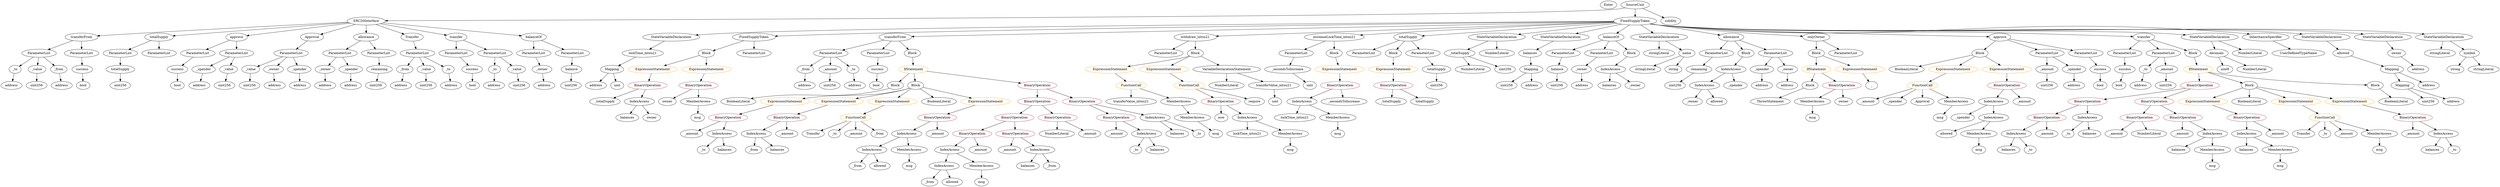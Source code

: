 strict digraph {
	graph [bb="0,0,9335.6,828"];
	node [label="\N"];
	Enter	[height=0.5,
		pos="6014.6,810",
		width=0.83628];
	Parameter__amount_2	[color=black,
		height=0.5,
		label=_amount,
		pos="7669.6,522",
		width=1.1967];
	ElementaryTypeName_uint256_15	[color=black,
		height=0.5,
		label=uint256,
		pos="7669.6,450",
		width=1.0442];
	Parameter__amount_2 -> ElementaryTypeName_uint256_15	[pos="e,7669.6,468.1 7669.6,503.7 7669.6,496.41 7669.6,487.73 7669.6,479.54"];
	Identifier_balances_7	[color=black,
		height=0.5,
		label=balances,
		pos="3851.6,90",
		width=1.1828];
	Identifier__	[color=black,
		height=0.5,
		label=_,
		pos="7036.6,450",
		width=0.75];
	VariableDeclaration__from	[color=black,
		height=0.5,
		label=_from,
		pos="1497.6,522",
		width=0.93331];
	ElementaryTypeName_address_7	[color=black,
		height=0.5,
		label=address,
		pos="1477.6,450",
		width=1.0996];
	VariableDeclaration__from -> ElementaryTypeName_address_7	[pos="e,1482.5,468.1 1492.6,503.7 1490.5,496.24 1488,487.32 1485.6,478.97"];
	ExpressionStatement_Unnamed_2	[color=orange,
		height=0.5,
		label=ExpressionStatement,
		pos="2435.6,522",
		width=2.458];
	BinaryOperation_Unnamed_2	[color=brown,
		height=0.5,
		label=BinaryOperation,
		pos="2419.6,450",
		width=1.9867];
	ExpressionStatement_Unnamed_2 -> BinaryOperation_Unnamed_2	[pos="e,2423.5,468.1 2431.6,503.7 2429.9,496.32 2427.9,487.52 2426,479.25"];
	ElementaryTypeName_bool	[color=black,
		height=0.5,
		label=bool,
		pos="1752.6,450",
		width=0.76697];
	Parameter__spender_2	[color=black,
		height=0.5,
		label=_spender,
		pos="7775.6,522",
		width=1.2521];
	ElementaryTypeName_address_19	[color=black,
		height=0.5,
		label=address,
		pos="7775.6,450",
		width=1.0996];
	Parameter__spender_2 -> ElementaryTypeName_address_19	[pos="e,7775.6,468.1 7775.6,503.7 7775.6,496.41 7775.6,487.73 7775.6,479.54"];
	BinaryOperation_Unnamed_19	[color=brown,
		height=0.5,
		label=BinaryOperation,
		pos="4162.6,306",
		width=1.9867];
	Identifier__amount_9	[color=black,
		height=0.5,
		label=_amount,
		pos="4162.6,234",
		width=1.1967];
	BinaryOperation_Unnamed_19 -> Identifier__amount_9	[pos="e,4162.6,252.1 4162.6,287.7 4162.6,280.41 4162.6,271.73 4162.6,263.54"];
	IndexAccess_Unnamed_10	[color=black,
		height=0.5,
		label=IndexAccess,
		pos="4282.6,234",
		width=1.6402];
	BinaryOperation_Unnamed_19 -> IndexAccess_Unnamed_10	[pos="e,4256,250.5 4190.1,288.94 4206.7,279.25 4228.1,266.78 4246.1,256.27"];
	ParameterList_Unnamed_19	[color=black,
		height=0.5,
		label=ParameterList,
		pos="5847.6,594",
		width=1.7095];
	Parameter_balance_1	[color=black,
		height=0.5,
		label=balance,
		pos="5825.6,522",
		width=1.0719];
	ParameterList_Unnamed_19 -> Parameter_balance_1	[pos="e,5831,540.1 5842.1,575.7 5839.8,568.24 5837,559.32 5834.4,550.97"];
	ParameterList_Unnamed_22	[color=black,
		height=0.5,
		label=ParameterList,
		pos="3100.6,594",
		width=1.7095];
	Parameter__from_1	[color=black,
		height=0.5,
		label=_from,
		pos="2988.6,522",
		width=0.93331];
	ParameterList_Unnamed_22 -> Parameter__from_1	[pos="e,3009.9,536.3 3075.5,577.29 3058.8,566.88 3036.9,553.17 3019.2,542.12"];
	Parameter__amount_1	[color=black,
		height=0.5,
		label=_amount,
		pos="3086.6,522",
		width=1.1967];
	ParameterList_Unnamed_22 -> Parameter__amount_1	[pos="e,3090,540.1 3097.1,575.7 3095.7,568.32 3093.9,559.52 3092.2,551.25"];
	Parameter__to_3	[color=black,
		height=0.5,
		label=_to,
		pos="3176.6,522",
		width=0.75];
	ParameterList_Unnamed_22 -> Parameter__to_3	[pos="e,3161.3,537.11 3118.6,576.41 3128.9,566.97 3141.8,555.03 3152.9,544.83"];
	Identifier__amount_6	[color=black,
		height=0.5,
		label=_amount,
		pos="3775.6,162",
		width=1.1967];
	VariableDeclaration__value	[color=black,
		height=0.5,
		label=_value,
		pos="1583.6,522",
		width=0.96103];
	ElementaryTypeName_uint256_6	[color=black,
		height=0.5,
		label=uint256,
		pos="1572.6,450",
		width=1.0442];
	VariableDeclaration__value -> ElementaryTypeName_uint256_6	[pos="e,1575.3,468.1 1580.9,503.7 1579.7,496.32 1578.3,487.52 1577,479.25"];
	ElementaryTypeName_uint_2	[color=black,
		height=0.5,
		label=uint,
		pos="4770.6,378",
		width=0.75];
	FunctionDefinition_transferFrom	[color=black,
		height=0.5,
		label=transferFrom,
		pos="298.59,666",
		width=1.6402];
	ParameterList_Unnamed_6	[color=black,
		height=0.5,
		label=ParameterList,
		pos="154.59,594",
		width=1.7095];
	FunctionDefinition_transferFrom -> ParameterList_Unnamed_6	[pos="e,185.08,609.82 268.05,650.15 246.86,639.85 218.4,626.02 195.28,614.78"];
	ParameterList_Unnamed_7	[color=black,
		height=0.5,
		label=ParameterList,
		pos="298.59,594",
		width=1.7095];
	FunctionDefinition_transferFrom -> ParameterList_Unnamed_7	[pos="e,298.59,612.1 298.59,647.7 298.59,640.41 298.59,631.73 298.59,623.54"];
	ElementaryTypeName_uint8	[color=black,
		height=0.5,
		label=uint8,
		pos="8366.6,522",
		width=0.7947];
	Parameter_balance	[color=black,
		height=0.5,
		label=balance,
		pos="2122.6,522",
		width=1.0719];
	ElementaryTypeName_uint256_1	[color=black,
		height=0.5,
		label=uint256,
		pos="2122.6,450",
		width=1.0442];
	Parameter_balance -> ElementaryTypeName_uint256_1	[pos="e,2122.6,468.1 2122.6,503.7 2122.6,496.41 2122.6,487.73 2122.6,479.54"];
	ElementaryTypeName_address_20	[color=black,
		height=0.5,
		label=address,
		pos="2217.6,450",
		width=1.0996];
	NumberLiteral_Unnamed_6	[color=black,
		height=0.5,
		label=NumberLiteral,
		pos="4593.6,450",
		width=1.765];
	BinaryOperation_Unnamed_23	[color=brown,
		height=0.5,
		label=BinaryOperation,
		pos="7519.6,450",
		width=1.9867];
	IndexAccess_Unnamed_16	[color=black,
		height=0.5,
		label=IndexAccess,
		pos="7513.6,378",
		width=1.6402];
	BinaryOperation_Unnamed_23 -> IndexAccess_Unnamed_16	[pos="e,7515.1,396.1 7518.1,431.7 7517.5,424.41 7516.7,415.73 7516,407.54"];
	Identifier__amount_14	[color=black,
		height=0.5,
		label=_amount,
		pos="7633.6,378",
		width=1.1967];
	BinaryOperation_Unnamed_23 -> Identifier__amount_14	[pos="e,7610.3,393.32 7545.7,432.94 7562,422.95 7583.1,410.02 7600.5,399.32"];
	MemberAccess_Unnamed_12	[color=black,
		height=0.5,
		label=MemberAccess,
		pos="4462.6,306",
		width=1.9174];
	Identifier_msg_11	[color=black,
		height=0.5,
		label=msg,
		pos="4562.6,234",
		width=0.75];
	MemberAccess_Unnamed_12 -> Identifier_msg_11	[pos="e,4544.6,247.59 4486,288.59 4500.9,278.21 4520.1,264.77 4535.5,253.94"];
	BooleanLiteral_Unnamed_4	[color=black,
		height=0.5,
		label=BooleanLiteral,
		pos="7153.6,522",
		width=1.7788];
	Parameter_totalSupply_1	[color=black,
		height=0.5,
		label=totalSupply,
		pos="5372.6,522",
		width=1.4739];
	ElementaryTypeName_uint256_11	[color=black,
		height=0.5,
		label=uint256,
		pos="5372.6,450",
		width=1.0442];
	Parameter_totalSupply_1 -> ElementaryTypeName_uint256_11	[pos="e,5372.6,468.1 5372.6,503.7 5372.6,496.41 5372.6,487.73 5372.6,479.54"];
	Identifier__to_4	[color=black,
		height=0.5,
		label=_to,
		pos="4238.6,162",
		width=0.75];
	FunctionDefinition_totalSupply	[color=black,
		height=0.5,
		label=totalSupply,
		pos="580.59,666",
		width=1.4739];
	ParameterList_Unnamed_1	[color=black,
		height=0.5,
		label=ParameterList,
		pos="439.59,594",
		width=1.7095];
	FunctionDefinition_totalSupply -> ParameterList_Unnamed_1	[pos="e,469.74,609.97 551.37,650.5 530.67,640.22 502.63,626.3 479.81,614.97"];
	ParameterList_Unnamed	[color=black,
		height=0.5,
		label=ParameterList,
		pos="580.59,594",
		width=1.7095];
	FunctionDefinition_totalSupply -> ParameterList_Unnamed	[pos="e,580.59,612.1 580.59,647.7 580.59,640.41 580.59,631.73 580.59,623.54"];
	Identifier_balances_1	[color=black,
		height=0.5,
		label=balances,
		pos="6028.6,450",
		width=1.1828];
	Mapping_Unnamed_2	[color=black,
		height=0.5,
		label=Mapping,
		pos="9005.6,450",
		width=1.2105];
	ElementaryTypeName_uint256_10	[color=black,
		height=0.5,
		label=uint256,
		pos="9158.6,378",
		width=1.0442];
	Mapping_Unnamed_2 -> ElementaryTypeName_uint256_10	[pos="e,9132.1,391.11 9034,436 9058.8,424.65 9094.9,408.12 9121.9,395.78"];
	ElementaryTypeName_address_14	[color=black,
		height=0.5,
		label=address,
		pos="9253.6,378",
		width=1.0996];
	Mapping_Unnamed_2 -> ElementaryTypeName_address_14	[pos="e,9223.5,390.17 9038.5,437.82 9044.8,435.8 9051.4,433.77 9057.6,432 9122.7,413.47 9140.7,415.33 9205.6,396 9208,395.29 9210.4,394.54 \
9212.8,393.75"];
	ElementaryTypeName_uint256_12	[color=black,
		height=0.5,
		label=uint256,
		pos="5825.6,450",
		width=1.0442];
	Parameter_balance_1 -> ElementaryTypeName_uint256_12	[pos="e,5825.6,468.1 5825.6,503.7 5825.6,496.41 5825.6,487.73 5825.6,479.54"];
	Identifier_allowed_2	[color=black,
		height=0.5,
		label=allowed,
		pos="7292.6,234",
		width=1.0858];
	ElementaryTypeName_bool_3	[color=black,
		height=0.5,
		label=bool,
		pos="7965.6,450",
		width=0.76697];
	Identifier_Transfer	[color=black,
		height=0.5,
		label=Transfer,
		pos="8693.6,234",
		width=1.1689];
	StateVariableDeclaration_Unnamed_7	[color=black,
		height=0.5,
		label=StateVariableDeclaration,
		pos="2535.6,666",
		width=2.8184];
	VariableDeclaration_lockTime_intou21	[color=black,
		height=0.5,
		label=lockTime_intou21,
		pos="2399.6,594",
		width=2.1669];
	StateVariableDeclaration_Unnamed_7 -> VariableDeclaration_lockTime_intou21	[pos="e,2430.3,610.83 2503.7,648.59 2484.8,638.88 2460.8,626.49 2440.5,616.07"];
	ParameterList_Unnamed_5	[color=black,
		height=0.5,
		label=ParameterList,
		pos="1698.6,594",
		width=1.7095];
	Parameter_success	[color=black,
		height=0.5,
		label=success,
		pos="1749.6,522",
		width=1.1135];
	ParameterList_Unnamed_5 -> Parameter_success	[pos="e,1737.7,539.31 1710.9,576.05 1717,567.77 1724.4,557.62 1731.1,548.42"];
	Parameter_success_5	[color=black,
		height=0.5,
		label=success,
		pos="7878.6,522",
		width=1.1135];
	ElementaryTypeName_bool_5	[color=black,
		height=0.5,
		label=bool,
		pos="7878.6,450",
		width=0.76697];
	Parameter_success_5 -> ElementaryTypeName_bool_5	[pos="e,7878.6,468.1 7878.6,503.7 7878.6,496.41 7878.6,487.73 7878.6,479.54"];
	VariableDeclaration__value_1	[color=black,
		height=0.5,
		label=_value,
		pos="893.59,522",
		width=0.96103];
	ElementaryTypeName_uint256_7	[color=black,
		height=0.5,
		label=uint256,
		pos="893.59,450",
		width=1.0442];
	VariableDeclaration__value_1 -> ElementaryTypeName_uint256_7	[pos="e,893.59,468.1 893.59,503.7 893.59,496.41 893.59,487.73 893.59,479.54"];
	ParameterList_Unnamed_21	[color=black,
		height=0.5,
		label=ParameterList,
		pos="7970.6,594",
		width=1.7095];
	Parameter_success_3	[color=black,
		height=0.5,
		label=success,
		pos="7976.6,522",
		width=1.1135];
	ParameterList_Unnamed_21 -> Parameter_success_3	[pos="e,7975.1,540.1 7972.1,575.7 7972.7,568.41 7973.4,559.73 7974.1,551.54"];
	ElementaryTypeName_uint_1	[color=black,
		height=0.5,
		label=uint,
		pos="4904.6,450",
		width=0.75];
	Identifier__from_1	[color=black,
		height=0.5,
		label=_from,
		pos="3459.6,18",
		width=0.93331];
	ElementaryTypeName_address_18	[color=black,
		height=0.5,
		label=address,
		pos="3177.6,450",
		width=1.0996];
	UserDefinedTypeName_Unnamed	[color=black,
		height=0.5,
		label=UserDefinedTypeName,
		pos="8622.6,594",
		width=2.7214];
	FunctionDefinition_approve	[color=black,
		height=0.5,
		label=approve,
		pos="862.59,666",
		width=1.1412];
	ParameterList_Unnamed_9	[color=black,
		height=0.5,
		label=ParameterList,
		pos="721.59,594",
		width=1.7095];
	FunctionDefinition_approve -> ParameterList_Unnamed_9	[pos="e,751.91,610.05 836.07,651.83 815.22,641.48 785.83,626.89 762.05,615.09"];
	ParameterList_Unnamed_8	[color=black,
		height=0.5,
		label=ParameterList,
		pos="862.59,594",
		width=1.7095];
	FunctionDefinition_approve -> ParameterList_Unnamed_8	[pos="e,862.59,612.1 862.59,647.7 862.59,640.41 862.59,631.73 862.59,623.54"];
	Identifier__totalSupply_1	[color=black,
		height=0.5,
		label=_totalSupply,
		pos="5208.6,378",
		width=1.6125];
	Identifier__owner_1	[color=black,
		height=0.5,
		label=_owner,
		pos="6337.6,378",
		width=1.0719];
	VariableDeclaration_decimals	[color=black,
		height=0.5,
		label=decimals,
		pos="8317.6,594",
		width=1.1967];
	VariableDeclaration_decimals -> ElementaryTypeName_uint8	[pos="e,8355.4,538.99 8329.2,576.41 8335.1,568.01 8342.3,557.63 8348.9,548.26"];
	NumberLiteral_Unnamed	[color=black,
		height=0.5,
		label=NumberLiteral,
		pos="8476.6,522",
		width=1.765];
	VariableDeclaration_decimals -> NumberLiteral_Unnamed	[pos="e,8443.3,537.64 8346.4,580.32 8370.6,569.67 8405.5,554.28 8433.2,542.12"];
	VariableDeclaration__totalSupply	[color=black,
		height=0.5,
		label=_totalSupply,
		pos="5461.6,594",
		width=1.6125];
	NumberLiteral_Unnamed_2	[color=black,
		height=0.5,
		label=NumberLiteral,
		pos="5507.6,522",
		width=1.765];
	VariableDeclaration__totalSupply -> NumberLiteral_Unnamed_2	[pos="e,5496.6,539.79 5472.7,576.05 5478,568.06 5484.4,558.33 5490.2,549.4"];
	ElementaryTypeName_uint256_8	[color=black,
		height=0.5,
		label=uint256,
		pos="5626.6,522",
		width=1.0442];
	VariableDeclaration__totalSupply -> ElementaryTypeName_uint256_8	[pos="e,5599,534.71 5495,578.83 5522.1,567.32 5560.4,551.08 5588.7,539.08"];
	ElementaryTypeName_uint256_9	[color=black,
		height=0.5,
		label=uint256,
		pos="5632.6,450",
		width=1.0442];
	FunctionDefinition_FixedSupplyToken	[color=black,
		height=0.5,
		label=FixedSupplyToken,
		pos="2800.6,666",
		width=2.2778];
	Block_Unnamed_2	[color=black,
		height=0.5,
		label=Block,
		pos="2630.6,594",
		width=0.90558];
	FunctionDefinition_FixedSupplyToken -> Block_Unnamed_2	[pos="e,2656.2,605.56 2763.3,649.64 2734.5,637.79 2695,621.5 2666.5,609.8"];
	ParameterList_Unnamed_15	[color=black,
		height=0.5,
		label=ParameterList,
		pos="2800.6,594",
		width=1.7095];
	FunctionDefinition_FixedSupplyToken -> ParameterList_Unnamed_15	[pos="e,2800.6,612.1 2800.6,647.7 2800.6,640.41 2800.6,631.73 2800.6,623.54"];
	Identifier__owner	[color=black,
		height=0.5,
		label=_owner,
		pos="6127.6,450",
		width=1.0719];
	Identifier__from	[color=black,
		height=0.5,
		label=_from,
		pos="3945.6,90",
		width=0.93331];
	ParameterList_Unnamed_26	[color=black,
		height=0.5,
		label=ParameterList,
		pos="4848.6,594",
		width=1.7095];
	Parameter__secondsToIncrease	[color=black,
		height=0.5,
		label=_secondsToIncrease,
		pos="4822.6,522",
		width=2.458];
	ParameterList_Unnamed_26 -> Parameter__secondsToIncrease	[pos="e,4828.9,540.1 4842.2,575.7 4839.4,568.15 4836,559.12 4832.9,550.68"];
	Identifier_msg_9	[color=black,
		height=0.5,
		label=msg,
		pos="5029.6,234",
		width=0.75];
	FunctionDefinition_transferFrom_1	[color=black,
		height=0.5,
		label=transferFrom,
		pos="3331.6,666",
		width=1.6402];
	FunctionDefinition_transferFrom_1 -> ParameterList_Unnamed_22	[pos="e,3142.1,607.58 3290.8,652.65 3252.4,641.01 3194.7,623.52 3152.9,610.86"];
	ParameterList_Unnamed_23	[color=black,
		height=0.5,
		label=ParameterList,
		pos="3269.6,594",
		width=1.7095];
	FunctionDefinition_transferFrom_1 -> ParameterList_Unnamed_23	[pos="e,3284.2,611.47 3316.9,648.41 3309.4,639.95 3300.1,629.49 3291.8,620.08"];
	Block_Unnamed_8	[color=black,
		height=0.5,
		label=Block,
		pos="3393.6,594",
		width=0.90558];
	FunctionDefinition_transferFrom_1 -> Block_Unnamed_8	[pos="e,3379.8,610.51 3346.3,648.41 3354.1,639.62 3363.8,628.66 3372.4,618.96"];
	Identifier_now	[color=black,
		height=0.5,
		label=now,
		pos="4576.6,306",
		width=0.75];
	FunctionCall_Unnamed	[color=orange,
		height=0.5,
		label=FunctionCall,
		pos="8780.6,306",
		width=1.6125];
	FunctionCall_Unnamed -> Identifier_Transfer	[pos="e,8712.8,250.43 8760.4,288.76 8748.9,279.47 8734.2,267.67 8721.5,257.49"];
	Identifier__to_3	[color=black,
		height=0.5,
		label=_to,
		pos="8780.6,234",
		width=0.75];
	FunctionCall_Unnamed -> Identifier__to_3	[pos="e,8780.6,252.1 8780.6,287.7 8780.6,280.41 8780.6,271.73 8780.6,263.54"];
	Identifier__amount_5	[color=black,
		height=0.5,
		label=_amount,
		pos="8868.6,234",
		width=1.1967];
	FunctionCall_Unnamed -> Identifier__amount_5	[pos="e,8849.2,250.43 8801,288.76 8812.7,279.47 8827.5,267.67 8840.3,257.49"];
	MemberAccess_Unnamed_4	[color=black,
		height=0.5,
		label=MemberAccess,
		pos="8998.6,234",
		width=1.9174];
	FunctionCall_Unnamed -> MemberAccess_Unnamed_4	[pos="e,8956.3,248.57 8819.8,292.4 8855,281.11 8906.9,264.44 8945.7,251.97"];
	ElementaryTypeName_address_2	[color=black,
		height=0.5,
		label=address,
		pos="229.59,450",
		width=1.0996];
	Identifier_balances_6	[color=black,
		height=0.5,
		label=balances,
		pos="9204.6,162",
		width=1.1828];
	NumberLiteral_Unnamed_1	[color=black,
		height=0.5,
		label=NumberLiteral,
		pos="8442.6,594",
		width=1.765];
	Parameter__to_2	[color=black,
		height=0.5,
		label=_to,
		pos="8061.6,522",
		width=0.75];
	ElementaryTypeName_address_16	[color=black,
		height=0.5,
		label=address,
		pos="8050.6,450",
		width=1.0996];
	Parameter__to_2 -> ElementaryTypeName_address_16	[pos="e,8053.3,468.1 8058.9,503.7 8057.7,496.32 8056.3,487.52 8055,479.25"];
	Identifier_msg_10	[color=black,
		height=0.5,
		label=msg,
		pos="4850.6,162",
		width=0.75];
	ElementaryTypeName_address_4	[color=black,
		height=0.5,
		label=address,
		pos="705.59,450",
		width=1.0996];
	BinaryOperation_Unnamed_14	[color=brown,
		height=0.5,
		label=BinaryOperation,
		pos="3776.6,306",
		width=1.9867];
	BinaryOperation_Unnamed_16	[color=brown,
		height=0.5,
		label=BinaryOperation,
		pos="3619.6,234",
		width=1.9867];
	BinaryOperation_Unnamed_14 -> BinaryOperation_Unnamed_16	[pos="e,3653.6,250.16 3742.5,289.81 3719.5,279.54 3688.8,265.87 3663.9,254.75"];
	BinaryOperation_Unnamed_15	[color=brown,
		height=0.5,
		label=BinaryOperation,
		pos="3780.6,234",
		width=1.9867];
	BinaryOperation_Unnamed_14 -> BinaryOperation_Unnamed_15	[pos="e,3779.6,252.1 3777.6,287.7 3778,280.41 3778.5,271.73 3779,263.54"];
	IndexAccess_Unnamed_12	[color=black,
		height=0.5,
		label=IndexAccess,
		pos="2762.6,234",
		width=1.6402];
	Identifier__from_2	[color=black,
		height=0.5,
		label=_from,
		pos="2752.6,162",
		width=0.93331];
	IndexAccess_Unnamed_12 -> Identifier__from_2	[pos="e,2755,180.1 2760.1,215.7 2759.1,208.32 2757.8,199.52 2756.6,191.25"];
	Identifier_balances_10	[color=black,
		height=0.5,
		label=balances,
		pos="2846.6,162",
		width=1.1828];
	IndexAccess_Unnamed_12 -> Identifier_balances_10	[pos="e,2828.1,178.43 2782.1,216.76 2793.1,207.56 2807.1,195.9 2819.2,185.79"];
	ParameterList_Unnamed_20	[color=black,
		height=0.5,
		label=ParameterList,
		pos="8111.6,594",
		width=1.7095];
	ParameterList_Unnamed_20 -> Parameter__to_2	[pos="e,8072.9,538.83 8099.5,576.05 8093.5,567.65 8086.1,557.32 8079.5,548.02"];
	Parameter__amount	[color=black,
		height=0.5,
		label=_amount,
		pos="8149.6,522",
		width=1.1967];
	ParameterList_Unnamed_20 -> Parameter__amount	[pos="e,8140.5,539.79 8120.8,576.05 8125.1,568.14 8130.3,558.54 8135.1,549.69"];
	stringLiteral_Unnamed_2	[color=black,
		height=0.5,
		label=stringLiteral,
		pos="6167.6,522",
		width=1.5016];
	Identifier_lockTime_intou21	[color=black,
		height=0.5,
		label=lockTime_intou21,
		pos="4864.6,306",
		width=2.1669];
	Parameter__to_1	[color=black,
		height=0.5,
		label=_to,
		pos="46.587,522",
		width=0.75];
	ElementaryTypeName_address_3	[color=black,
		height=0.5,
		label=address,
		pos="39.587,450",
		width=1.0996];
	Parameter__to_1 -> ElementaryTypeName_address_3	[pos="e,41.297,468.1 44.857,503.7 44.128,496.41 43.26,487.73 42.441,479.54"];
	Parameter__owner_1	[color=black,
		height=0.5,
		label=_owner,
		pos="1188.6,522",
		width=1.0719];
	ElementaryTypeName_address_5	[color=black,
		height=0.5,
		label=address,
		pos="1188.6,450",
		width=1.0996];
	Parameter__owner_1 -> ElementaryTypeName_address_5	[pos="e,1188.6,468.1 1188.6,503.7 1188.6,496.41 1188.6,487.73 1188.6,479.54"];
	BinaryOperation_Unnamed_25	[color=brown,
		height=0.5,
		label=BinaryOperation,
		pos="4563.6,378",
		width=1.9867];
	BinaryOperation_Unnamed_25 -> Identifier_now	[pos="e,4573.4,324.1 4566.8,359.7 4568.2,352.32 4569.8,343.52 4571.3,335.25"];
	IndexAccess_Unnamed_19	[color=black,
		height=0.5,
		label=IndexAccess,
		pos="4685.6,306",
		width=1.6402];
	BinaryOperation_Unnamed_25 -> IndexAccess_Unnamed_19	[pos="e,4658.9,322.34 4591.3,361.12 4608.4,351.31 4630.5,338.63 4649,328"];
	ExpressionStatement_Unnamed_12	[color=orange,
		height=0.5,
		label=ExpressionStatement,
		pos="7324.6,522",
		width=2.458];
	FunctionCall_Unnamed_2	[color=orange,
		height=0.5,
		label=FunctionCall,
		pos="7234.6,450",
		width=1.6125];
	ExpressionStatement_Unnamed_12 -> FunctionCall_Unnamed_2	[pos="e,7255.5,467.23 7303.3,504.41 7291.6,495.37 7277.1,484.03 7264.3,474.13"];
	Identifier_allowed_3	[color=black,
		height=0.5,
		label=allowed,
		pos="6433.6,378",
		width=1.0858];
	IndexAccess_Unnamed_13	[color=black,
		height=0.5,
		label=IndexAccess,
		pos="3366.6,234",
		width=1.6402];
	IndexAccess_Unnamed_14	[color=black,
		height=0.5,
		label=IndexAccess,
		pos="3226.6,162",
		width=1.6402];
	IndexAccess_Unnamed_13 -> IndexAccess_Unnamed_14	[pos="e,3256.2,177.82 3336.9,218.15 3316.4,207.9 3288.9,194.14 3266.5,182.93"];
	MemberAccess_Unnamed_6	[color=black,
		height=0.5,
		label=MemberAccess,
		pos="3372.6,162",
		width=1.9174];
	IndexAccess_Unnamed_13 -> MemberAccess_Unnamed_6	[pos="e,3371.1,180.1 3368.1,215.7 3368.7,208.41 3369.4,199.73 3370.1,191.54"];
	ElementaryTypeName_address_12	[color=black,
		height=0.5,
		label=address,
		pos="5727.6,450",
		width=1.0996];
	ExpressionStatement_Unnamed_4	[color=orange,
		height=0.5,
		label=ExpressionStatement,
		pos="8330.6,378",
		width=2.458];
	BinaryOperation_Unnamed_10	[color=brown,
		height=0.5,
		label=BinaryOperation,
		pos="8470.6,306",
		width=1.9867];
	ExpressionStatement_Unnamed_4 -> BinaryOperation_Unnamed_10	[pos="e,8439.6,322.5 8362.7,360.94 8382.5,351.02 8408.2,338.19 8429.5,327.54"];
	VariableDeclaration_transferValue_intou21	[color=black,
		height=0.5,
		label=transferValue_intou21,
		pos="4767.6,450",
		width=2.555];
	VariableDeclaration_transferValue_intou21 -> ElementaryTypeName_uint_2	[pos="e,4769.9,396.1 4768.3,431.7 4768.6,424.41 4769,415.73 4769.4,407.54"];
	VariableDeclaration__to	[color=black,
		height=0.5,
		label=_to,
		pos="1664.6,522",
		width=0.75];
	ElementaryTypeName_address_8	[color=black,
		height=0.5,
		label=address,
		pos="1667.6,450",
		width=1.0996];
	VariableDeclaration__to -> ElementaryTypeName_address_8	[pos="e,1666.9,468.1 1665.3,503.7 1665.6,496.41 1666,487.73 1666.4,479.54"];
	ElementaryTypeName_string	[color=black,
		height=0.5,
		label=string,
		pos="9178.6,522",
		width=0.864];
	Identifier_msg_8	[color=black,
		height=0.5,
		label=msg,
		pos="7301.6,306",
		width=0.75];
	BinaryOperation_Unnamed_3	[color=brown,
		height=0.5,
		label=BinaryOperation,
		pos="5212.6,450",
		width=1.9867];
	BinaryOperation_Unnamed_3 -> Identifier__totalSupply_1	[pos="e,5209.6,396.1 5211.6,431.7 5211.2,424.41 5210.7,415.73 5210.2,407.54"];
	Identifier_totalSupply	[color=black,
		height=0.5,
		label=totalSupply,
		pos="5337.6,378",
		width=1.4739];
	BinaryOperation_Unnamed_3 -> Identifier_totalSupply	[pos="e,5311,393.86 5241,433.12 5258.8,423.13 5282,410.15 5301.1,399.41"];
	ContractDefinition_ERC20Interface	[color=black,
		height=0.5,
		label=ERC20Interface,
		pos="1349.6,738",
		width=1.959];
	ContractDefinition_ERC20Interface -> FunctionDefinition_transferFrom	[pos="e,355.09,671.58 1281.4,732.96 1139.5,724.49 801.77,703.97 518.59,684 467.55,680.4 409.88,675.93 366.39,672.48"];
	ContractDefinition_ERC20Interface -> FunctionDefinition_totalSupply	[pos="e,631.51,671.64 1284,731.03 1137.6,717.7 785.74,685.67 642.66,672.65"];
	ContractDefinition_ERC20Interface -> FunctionDefinition_approve	[pos="e,901.26,672.56 1289.4,728.35 1192.2,714.38 1002.7,687.14 912.52,674.18"];
	EventDefinition_Approval	[color=black,
		height=0.5,
		label=Approval,
		pos="1137.6,666",
		width=1.266];
	ContractDefinition_ERC20Interface -> EventDefinition_Approval	[pos="e,1171.7,678.26 1307.7,723.17 1271.5,711.2 1219.2,693.95 1182.2,681.72"];
	FunctionDefinition_allowance	[color=black,
		height=0.5,
		label=allowance,
		pos="1349.6,666",
		width=1.3076];
	ContractDefinition_ERC20Interface -> FunctionDefinition_allowance	[pos="e,1349.6,684.1 1349.6,719.7 1349.6,712.41 1349.6,703.73 1349.6,695.54"];
	EventDefinition_Transfer	[color=black,
		height=0.5,
		label=Transfer,
		pos="1479.6,666",
		width=1.1689];
	ContractDefinition_ERC20Interface -> EventDefinition_Transfer	[pos="e,1454,680.76 1378.8,721.29 1398.1,710.88 1423.6,697.15 1444.1,686.1"];
	FunctionDefinition_transfer	[color=black,
		height=0.5,
		label=transfer,
		pos="1698.6,666",
		width=1.0719];
	ContractDefinition_ERC20Interface -> FunctionDefinition_transfer	[pos="e,1663.4,674.05 1403.7,726.14 1472,712.45 1588.2,689.14 1652.5,676.25"];
	FunctionDefinition_balanceOf	[color=black,
		height=0.5,
		label=balanceOf,
		pos="1981.6,666",
		width=1.3491];
	ContractDefinition_ERC20Interface -> FunctionDefinition_balanceOf	[pos="e,1935.4,672.12 1413.4,729.94 1536.7,716.28 1806,686.45 1924.1,673.37"];
	Identifier__to_6	[color=black,
		height=0.5,
		label=_to,
		pos="2549.6,162",
		width=0.75];
	ElementaryTypeName_address_13	[color=black,
		height=0.5,
		label=address,
		pos="9106.6,450",
		width=1.0996];
	Identifier__to_1	[color=black,
		height=0.5,
		label=_to,
		pos="7772.6,234",
		width=0.75];
	Block_Unnamed_2 -> ExpressionStatement_Unnamed_2	[pos="e,2478,538.24 2603.9,583.41 2574.4,572.81 2526,555.47 2488.7,542.08"];
	ExpressionStatement_Unnamed_1	[color=orange,
		height=0.5,
		label=ExpressionStatement,
		pos="2630.6,522",
		width=2.458];
	Block_Unnamed_2 -> ExpressionStatement_Unnamed_1	[pos="e,2630.6,540.1 2630.6,575.7 2630.6,568.41 2630.6,559.73 2630.6,551.54"];
	Parameter_totalSupply	[color=black,
		height=0.5,
		label=totalSupply,
		pos="439.59,522",
		width=1.4739];
	ParameterList_Unnamed_1 -> Parameter_totalSupply	[pos="e,439.59,540.1 439.59,575.7 439.59,568.41 439.59,559.73 439.59,551.54"];
	NumberLiteral_Unnamed_3	[color=black,
		height=0.5,
		label=NumberLiteral,
		pos="5601.6,594",
		width=1.765];
	VariableDeclaration_allowed	[color=black,
		height=0.5,
		label=allowed,
		pos="8788.6,594",
		width=1.0858];
	Mapping_Unnamed_1	[color=black,
		height=0.5,
		label=Mapping,
		pos="8904.6,522",
		width=1.2105];
	VariableDeclaration_allowed -> Mapping_Unnamed_1	[pos="e,8880.9,537.28 8811.5,579.17 8828.5,568.9 8852,554.74 8871.1,543.21"];
	Identifier__amount_15	[color=black,
		height=0.5,
		label=_amount,
		pos="7019.6,378",
		width=1.1967];
	Parameter__spender_3	[color=black,
		height=0.5,
		label=_spender,
		pos="6610.6,522",
		width=1.2521];
	ElementaryTypeName_address_22	[color=black,
		height=0.5,
		label=address,
		pos="6610.6,450",
		width=1.0996];
	Parameter__spender_3 -> ElementaryTypeName_address_22	[pos="e,6610.6,468.1 6610.6,503.7 6610.6,496.41 6610.6,487.73 6610.6,479.54"];
	Identifier_msg_1	[color=black,
		height=0.5,
		label=msg,
		pos="2553.6,306",
		width=0.75];
	VariableDeclaration__owner	[color=black,
		height=0.5,
		label=_owner,
		pos="984.59,522",
		width=1.0719];
	ElementaryTypeName_address_9	[color=black,
		height=0.5,
		label=address,
		pos="988.59,450",
		width=1.0996];
	VariableDeclaration__owner -> ElementaryTypeName_address_9	[pos="e,987.61,468.1 985.58,503.7 985.99,496.41 986.49,487.73 986.96,479.54"];
	ElementaryTypeName_address_17	[color=black,
		height=0.5,
		label=address,
		pos="2987.6,450",
		width=1.0996];
	Parameter__from_1 -> ElementaryTypeName_address_17	[pos="e,2987.8,468.1 2988.3,503.7 2988.2,496.41 2988.1,487.73 2988,479.54"];
	Mapping_Unnamed	[color=black,
		height=0.5,
		label=Mapping,
		pos="5725.6,522",
		width=1.2105];
	Mapping_Unnamed -> ElementaryTypeName_uint256_9	[pos="e,5652.1,465.68 5705.4,505.81 5692.4,496.05 5675.4,483.22 5661.1,472.42"];
	Mapping_Unnamed -> ElementaryTypeName_address_12	[pos="e,5727.1,468.1 5726.1,503.7 5726.3,496.41 5726.5,487.73 5726.8,479.54"];
	Parameter__value_1	[color=black,
		height=0.5,
		label=_value,
		pos="134.59,522",
		width=0.96103];
	ElementaryTypeName_uint256_3	[color=black,
		height=0.5,
		label=uint256,
		pos="134.59,450",
		width=1.0442];
	Parameter__value_1 -> ElementaryTypeName_uint256_3	[pos="e,134.59,468.1 134.59,503.7 134.59,496.41 134.59,487.73 134.59,479.54"];
	Identifier__from_3	[color=black,
		height=0.5,
		label=_from,
		pos="3166.6,90",
		width=0.93331];
	ExpressionStatement_Unnamed_9	[color=orange,
		height=0.5,
		label=ExpressionStatement,
		pos="2919.6,378",
		width=2.458];
	BinaryOperation_Unnamed_22	[color=brown,
		height=0.5,
		label=BinaryOperation,
		pos="2670.6,306",
		width=1.9867];
	ExpressionStatement_Unnamed_9 -> BinaryOperation_Unnamed_22	[pos="e,2717.1,320.08 2869.2,362.83 2828.4,351.36 2770.8,335.18 2728.2,323.19"];
	Identifier__amount_12	[color=black,
		height=0.5,
		label=_amount,
		pos="2506.6,234",
		width=1.1967];
	BinaryOperation_Unnamed_22 -> Identifier__amount_12	[pos="e,2536,247.54 2635.4,289.98 2609.2,278.81 2573.5,263.56 2546.3,251.95"];
	IndexAccess_Unnamed_15	[color=black,
		height=0.5,
		label=IndexAccess,
		pos="2626.6,234",
		width=1.6402];
	BinaryOperation_Unnamed_22 -> IndexAccess_Unnamed_15	[pos="e,2637.1,251.79 2659.9,288.05 2654.9,280.06 2648.8,270.33 2643.2,261.4"];
	NumberLiteral_Unnamed_5	[color=black,
		height=0.5,
		label=NumberLiteral,
		pos="3933.6,234",
		width=1.765];
	Identifier__amount_4	[color=black,
		height=0.5,
		label=_amount,
		pos="9128.6,234",
		width=1.1967];
	Identifier_owner_1	[color=black,
		height=0.5,
		label=owner,
		pos="2476.6,378",
		width=0.93331];
	BinaryOperation_Unnamed_13	[color=brown,
		height=0.5,
		label=BinaryOperation,
		pos="3864.6,378",
		width=1.9867];
	BinaryOperation_Unnamed_13 -> BinaryOperation_Unnamed_14	[pos="e,3797.3,323.47 3843.7,360.41 3832.6,351.52 3818.6,340.41 3806.3,330.63"];
	BinaryOperation_Unnamed_17	[color=brown,
		height=0.5,
		label=BinaryOperation,
		pos="3937.6,306",
		width=1.9867];
	BinaryOperation_Unnamed_13 -> BinaryOperation_Unnamed_17	[pos="e,3920.2,323.71 3881.9,360.41 3890.9,351.76 3902.1,341 3912.1,331.42"];
	ParameterList_Unnamed_10	[color=black,
		height=0.5,
		label=ParameterList,
		pos="1258.6,594",
		width=1.7095];
	ParameterList_Unnamed_10 -> Parameter__owner_1	[pos="e,1204.1,538.51 1242,576.41 1233,567.44 1221.8,556.21 1212,546.37"];
	Parameter__spender_1	[color=black,
		height=0.5,
		label=_spender,
		pos="1290.6,522",
		width=1.2521];
	ParameterList_Unnamed_10 -> Parameter__spender_1	[pos="e,1282.8,540.1 1266.5,575.7 1270,568.07 1274.2,558.92 1278.1,550.4"];
	Identifier_balances_11	[color=black,
		height=0.5,
		label=balances,
		pos="2637.6,162",
		width=1.1828];
	ParameterList_Unnamed_18	[color=black,
		height=0.5,
		label=ParameterList,
		pos="5988.6,594",
		width=1.7095];
	Parameter__owner_2	[color=black,
		height=0.5,
		label=_owner,
		pos="5920.6,522",
		width=1.0719];
	ParameterList_Unnamed_18 -> Parameter__owner_2	[pos="e,5935.7,538.51 5972.5,576.41 5963.8,567.53 5953.1,556.44 5943.6,546.67"];
	ParameterList_Unnamed_13	[color=black,
		height=0.5,
		label=ParameterList,
		pos="1045.6,594",
		width=1.7095];
	EventDefinition_Approval -> ParameterList_Unnamed_13	[pos="e,1066.9,611.22 1117.2,649.46 1105,640.24 1089.4,628.36 1075.9,618.05"];
	MemberAccess_Unnamed_9	[color=black,
		height=0.5,
		label=MemberAccess,
		pos="5029.6,306",
		width=1.9174];
	MemberAccess_Unnamed_9 -> Identifier_msg_9	[pos="e,5029.6,252.1 5029.6,287.7 5029.6,280.41 5029.6,271.73 5029.6,263.54"];
	Identifier_lockTime_intou21_1	[color=black,
		height=0.5,
		label=lockTime_intou21,
		pos="4685.6,234",
		width=2.1669];
	IndexAccess_Unnamed_8	[color=black,
		height=0.5,
		label=IndexAccess,
		pos="3540.6,162",
		width=1.6402];
	IndexAccess_Unnamed_9	[color=black,
		height=0.5,
		label=IndexAccess,
		pos="3519.6,90",
		width=1.6402];
	IndexAccess_Unnamed_8 -> IndexAccess_Unnamed_9	[pos="e,3524.7,108.1 3535.4,143.7 3533.2,136.24 3530.5,127.32 3528,118.97"];
	MemberAccess_Unnamed_5	[color=black,
		height=0.5,
		label=MemberAccess,
		pos="3665.6,90",
		width=1.9174];
	IndexAccess_Unnamed_8 -> MemberAccess_Unnamed_5	[pos="e,3637.4,106.81 3568,145.64 3585.4,135.88 3608.2,123.11 3627.4,112.38"];
	ElementaryTypeName_uint256_13	[color=black,
		height=0.5,
		label=uint256,
		pos="8145.6,450",
		width=1.0442];
	BooleanLiteral_Unnamed	[color=black,
		height=0.5,
		label=BooleanLiteral,
		pos="8501.6,378",
		width=1.7788];
	Identifier_require	[color=black,
		height=0.5,
		label=require,
		pos="4689.6,378",
		width=1.0026];
	Identifier_transferValue_intou21	[color=black,
		height=0.5,
		label=transferValue_intou21,
		pos="4225.6,378",
		width=2.555];
	ParameterList_Unnamed_16	[color=black,
		height=0.5,
		label=ParameterList,
		pos="5099.6,594",
		width=1.7095];
	Block_Unnamed_3	[color=black,
		height=0.5,
		label=Block,
		pos="5211.6,594",
		width=0.90558];
	ExpressionStatement_Unnamed_3	[color=orange,
		height=0.5,
		label=ExpressionStatement,
		pos="5212.6,522",
		width=2.458];
	Block_Unnamed_3 -> ExpressionStatement_Unnamed_3	[pos="e,5212.3,540.1 5211.8,575.7 5211.9,568.41 5212.1,559.73 5212.2,551.54"];
	FunctionDefinition_withdraw_intou21	[color=black,
		height=0.5,
		label=withdraw_intou21,
		pos="4483.6,666",
		width=2.1392];
	ParameterList_Unnamed_27	[color=black,
		height=0.5,
		label=ParameterList,
		pos="4371.6,594",
		width=1.7095];
	FunctionDefinition_withdraw_intou21 -> ParameterList_Unnamed_27	[pos="e,4396.7,610.67 4457.6,648.76 4442.3,639.18 4422.7,626.92 4406,616.53"];
	Block_Unnamed_13	[color=black,
		height=0.5,
		label=Block,
		pos="4483.6,594",
		width=0.90558];
	FunctionDefinition_withdraw_intou21 -> Block_Unnamed_13	[pos="e,4483.6,612.1 4483.6,647.7 4483.6,640.41 4483.6,631.73 4483.6,623.54"];
	Block_Unnamed_10	[color=black,
		height=0.5,
		label=Block,
		pos="3340.6,450",
		width=0.90558];
	BooleanLiteral_Unnamed_3	[color=black,
		height=0.5,
		label=BooleanLiteral,
		pos="2748.6,378",
		width=1.7788];
	Block_Unnamed_10 -> BooleanLiteral_Unnamed_3	[pos="e,2795,390.78 3316.3,437.45 3310.9,435.3 3305.1,433.32 3299.6,432 3092.8,382.66 3032.8,427.89 2822.6,396 2817.2,395.19 2811.7,394.2 \
2806.2,393.12"];
	MemberAccess_Unnamed_1	[color=black,
		height=0.5,
		label=MemberAccess,
		pos="2597.6,378",
		width=1.9174];
	MemberAccess_Unnamed_1 -> Identifier_msg_1	[pos="e,2563.5,322.83 2586.9,360.05 2581.7,351.73 2575.3,341.54 2569.5,332.32"];
	ElementaryTypeName_bool_4	[color=black,
		height=0.5,
		label=bool,
		pos="3262.6,450",
		width=0.76697];
	IndexAccess_Unnamed_20	[color=black,
		height=0.5,
		label=IndexAccess,
		pos="6488.6,522",
		width=1.6402];
	IndexAccess_Unnamed_21	[color=black,
		height=0.5,
		label=IndexAccess,
		pos="6385.6,450",
		width=1.6402];
	IndexAccess_Unnamed_20 -> IndexAccess_Unnamed_21	[pos="e,6408.9,466.82 6465.2,505.12 6451.3,495.63 6433.3,483.44 6418,473.03"];
	Identifier__spender_2	[color=black,
		height=0.5,
		label=_spender,
		pos="6507.6,450",
		width=1.2521];
	IndexAccess_Unnamed_20 -> Identifier__spender_2	[pos="e,6502.9,468.1 6493.3,503.7 6495.3,496.24 6497.7,487.32 6500,478.97"];
	ContractDefinition_FixedSupplyToken	[color=black,
		height=0.5,
		label=FixedSupplyToken,
		pos="6115.6,738",
		width=2.2778];
	ContractDefinition_FixedSupplyToken -> StateVariableDeclaration_Unnamed_7	[pos="e,2619.1,676.56 6033.6,736.64 5581.2,734.49 3386.2,722.25 2709.6,684 2683.8,682.54 2656,680.18 2630.4,677.68"];
	ContractDefinition_FixedSupplyToken -> FunctionDefinition_FixedSupplyToken	[pos="e,2880.5,670.37 6033.6,736.02 5693.5,731.84 4359.8,714.31 3263.6,684 3134.5,680.43 2985.2,674.65 2891.8,670.84"];
	ContractDefinition_FixedSupplyToken -> FunctionDefinition_transferFrom_1	[pos="e,3390.3,668.48 6034.5,734.96 5624.7,724.66 3785.2,678.41 3401.8,668.76"];
	ContractDefinition_FixedSupplyToken -> FunctionDefinition_withdraw_intou21	[pos="e,4558.6,670.36 6035.6,733.66 5837.7,725.36 5308.8,703.13 4867.6,684 4765.3,679.56 4647.6,674.34 4569.8,670.86"];
	FunctionDefinition_increaseLockTime_intou21	[color=black,
		height=0.5,
		label=increaseLockTime_intou21,
		pos="4987.6,666",
		width=3.0956];
	ContractDefinition_FixedSupplyToken -> FunctionDefinition_increaseLockTime_intou21	[pos="e,5085.2,675.03 6036.4,732.91 5878.4,724.64 5512.7,704.91 5205.6,684 5170,681.58 5131.3,678.65 5096.4,675.91"];
	FunctionDefinition_totalSupply_1	[color=black,
		height=0.5,
		label=totalSupply,
		pos="5267.6,666",
		width=1.4739];
	ContractDefinition_FixedSupplyToken -> FunctionDefinition_totalSupply_1	[pos="e,5318.7,671.22 6040,730.76 5874.5,717.1 5482.9,684.78 5330.2,672.17"];
	StateVariableDeclaration_Unnamed_3	[color=black,
		height=0.5,
		label=StateVariableDeclaration,
		pos="5601.6,666",
		width=2.8184];
	ContractDefinition_FixedSupplyToken -> StateVariableDeclaration_Unnamed_3	[pos="e,5680.2,677.71 6047.3,727.7 5955.7,715.23 5792.8,693.05 5691.4,679.23"];
	StateVariableDeclaration_Unnamed_5	[color=black,
		height=0.5,
		label=StateVariableDeclaration,
		pos="5845.6,666",
		width=2.8184];
	ContractDefinition_FixedSupplyToken -> StateVariableDeclaration_Unnamed_5	[pos="e,5901,681.37 6064.2,723.67 6021,712.47 5958.9,696.39 5912,684.21"];
	FunctionDefinition_balanceOf_1	[color=black,
		height=0.5,
		label=balanceOf,
		pos="6025.6,666",
		width=1.3491];
	ContractDefinition_FixedSupplyToken -> FunctionDefinition_balanceOf_1	[pos="e,6045.8,682.75 6094.3,720.41 6082.5,711.24 6067.6,699.7 6054.8,689.7"];
	StateVariableDeclaration_Unnamed_1	[color=black,
		height=0.5,
		label=StateVariableDeclaration,
		pos="6205.6,666",
		width=2.8184];
	ContractDefinition_FixedSupplyToken -> StateVariableDeclaration_Unnamed_1	[pos="e,6183.8,683.96 6136.9,720.41 6148.3,711.56 6162.5,700.52 6175,690.77"];
	FunctionDefinition_allowance_1	[color=black,
		height=0.5,
		label=allowance,
		pos="6473.6,666",
		width=1.3076];
	ContractDefinition_FixedSupplyToken -> FunctionDefinition_allowance_1	[pos="e,6432.2,675.09 6175.5,725.28 6244.1,711.86 6355.5,690.09 6420.9,677.29"];
	ModifierDefinition_onlyOwner	[color=black,
		height=0.5,
		label=onlyOwner,
		pos="6822.6,666",
		width=1.4323];
	ContractDefinition_FixedSupplyToken -> ModifierDefinition_onlyOwner	[pos="e,6771.7,669.67 6174.2,725.17 6184.9,723.25 6196.1,721.43 6206.6,720 6408.2,692.57 6648.9,676.7 6760.4,670.31"];
	FunctionDefinition_approve_1	[color=black,
		height=0.5,
		label=approve,
		pos="7594.6,666",
		width=1.1412];
	ContractDefinition_FixedSupplyToken -> FunctionDefinition_approve_1	[pos="e,7553.4,667.76 6173.2,724.93 6184.2,722.98 6195.7,721.22 6206.6,720 6472.8,690.22 7322.2,672.21 7542.2,667.97"];
	FunctionDefinition_transfer_1	[color=black,
		height=0.5,
		label=transfer,
		pos="8090.6,666",
		width=1.0719];
	ContractDefinition_FixedSupplyToken -> FunctionDefinition_transfer_1	[pos="e,8052.1,668.64 6173.2,724.81 6184.2,722.88 6195.7,721.14 6206.6,720 6842.4,653.09 7005.6,704.18 7644.6,684 7788.5,679.46 7958.5,\
672.55 8040.8,669.11"];
	StateVariableDeclaration_Unnamed_2	[color=black,
		height=0.5,
		label=StateVariableDeclaration,
		pos="8272.6,666",
		width=2.8184];
	ContractDefinition_FixedSupplyToken -> StateVariableDeclaration_Unnamed_2	[pos="e,8195.8,678.18 6173.1,724.76 6184.2,722.83 6195.7,721.11 6206.6,720 7061,632.84 7282,746.13 8138.6,684 8153.5,682.91 8169.4,681.31 \
8184.8,679.51"];
	InheritanceSpecifier_Unnamed	[color=black,
		height=0.5,
		label=InheritanceSpecifier,
		pos="8475.6,666",
		width=2.3333];
	ContractDefinition_FixedSupplyToken -> InheritanceSpecifier_Unnamed	[pos="e,8416.8,679.26 6172.7,724.82 6183.9,722.86 6195.6,721.11 6206.6,720 7168.9,622.85 7420,779.28 8382.6,684 8390,683.26 8397.8,682.24 \
8405.5,681.07"];
	StateVariableDeclaration_Unnamed_6	[color=black,
		height=0.5,
		label=StateVariableDeclaration,
		pos="8678.6,666",
		width=2.8184];
	ContractDefinition_FixedSupplyToken -> StateVariableDeclaration_Unnamed_6	[pos="e,8608.3,679.33 6172.7,724.81 6183.9,722.85 6195.6,721.11 6206.6,720 6728.9,667.61 8045.5,728.19 8568.6,684 8577.9,683.22 8587.5,\
682.13 8597.1,680.87"];
	StateVariableDeclaration_Unnamed_4	[color=black,
		height=0.5,
		label=StateVariableDeclaration,
		pos="8899.6,666",
		width=2.8184];
	ContractDefinition_FixedSupplyToken -> StateVariableDeclaration_Unnamed_4	[pos="e,8829,679.3 6172.7,724.8 6183.9,722.84 6195.6,721.1 6206.6,720 6777.6,663.1 8216.7,731.55 8788.6,684 8798,683.22 8807.9,682.12 \
8817.6,680.86"];
	StateVariableDeclaration_Unnamed	[color=black,
		height=0.5,
		label=StateVariableDeclaration,
		pos="9120.6,666",
		width=2.8184];
	ContractDefinition_FixedSupplyToken -> StateVariableDeclaration_Unnamed	[pos="e,9050,679.32 6172.7,724.79 6183.9,722.83 6195.6,721.09 6206.6,720 6826.5,658.58 8388.8,735.28 9009.6,684 9019,683.22 9028.9,682.13 \
9038.6,680.87"];
	FunctionDefinition_increaseLockTime_intou21 -> ParameterList_Unnamed_26	[pos="e,4878.4,610.04 4954.6,648.41 4934.9,638.45 4909.6,625.71 4888.6,615.17"];
	Block_Unnamed_12	[color=black,
		height=0.5,
		label=Block,
		pos="4987.6,594",
		width=0.90558];
	FunctionDefinition_increaseLockTime_intou21 -> Block_Unnamed_12	[pos="e,4987.6,612.1 4987.6,647.7 4987.6,640.41 4987.6,631.73 4987.6,623.54"];
	Block_Unnamed_11	[color=black,
		height=0.5,
		label=Block,
		pos="7422.6,594",
		width=0.90558];
	Block_Unnamed_11 -> BooleanLiteral_Unnamed_4	[pos="e,7199.5,534.95 7393.5,585.44 7349.9,574.07 7266.4,552.36 7210.4,537.77"];
	Block_Unnamed_11 -> ExpressionStatement_Unnamed_12	[pos="e,7348.1,539.76 7403.2,579.17 7390.1,569.8 7372.4,557.19 7357.2,546.29"];
	ExpressionStatement_Unnamed_11	[color=orange,
		height=0.5,
		label=ExpressionStatement,
		pos="7519.6,522",
		width=2.458];
	Block_Unnamed_11 -> ExpressionStatement_Unnamed_11	[pos="e,7496.4,539.76 7441.8,579.17 7454.7,569.8 7472.2,557.19 7487.3,546.29"];
	Block_Unnamed	[color=black,
		height=0.5,
		label=Block,
		pos="6822.6,594",
		width=0.90558];
	IfStatement_Unnamed	[color=orange,
		height=0.5,
		label=IfStatement,
		pos="6822.6,522",
		width=1.4739];
	Block_Unnamed -> IfStatement_Unnamed	[pos="e,6822.6,540.1 6822.6,575.7 6822.6,568.41 6822.6,559.73 6822.6,551.54"];
	ExpressionStatement_Unnamed	[color=orange,
		height=0.5,
		label=ExpressionStatement,
		pos="6982.6,522",
		width=2.458];
	Block_Unnamed -> ExpressionStatement_Unnamed	[pos="e,6946.5,538.8 6847.6,582.06 6871.2,571.72 6907.3,555.94 6936.2,543.3"];
	VariableDeclaration__spender	[color=black,
		height=0.5,
		label=_spender,
		pos="1086.6,522",
		width=1.2521];
	ElementaryTypeName_address_10	[color=black,
		height=0.5,
		label=address,
		pos="1086.6,450",
		width=1.0996];
	VariableDeclaration__spender -> ElementaryTypeName_address_10	[pos="e,1086.6,468.1 1086.6,503.7 1086.6,496.41 1086.6,487.73 1086.6,479.54"];
	Identifier__totalSupply	[color=black,
		height=0.5,
		label=_totalSupply,
		pos="2230.6,378",
		width=1.6125];
	IndexAccess_Unnamed_18	[color=black,
		height=0.5,
		label=IndexAccess,
		pos="4876.6,378",
		width=1.6402];
	IndexAccess_Unnamed_18 -> Identifier_lockTime_intou21	[pos="e,4867.5,324.1 4873.6,359.7 4872.4,352.32 4870.8,343.52 4869.4,335.25"];
	IndexAccess_Unnamed_18 -> MemberAccess_Unnamed_9	[pos="e,4996.3,322.21 4908.3,362.5 4930.8,352.19 4961.3,338.23 4986.1,326.89"];
	Parameter__owner_3	[color=black,
		height=0.5,
		label=_owner,
		pos="6712.6,522",
		width=1.0719];
	ElementaryTypeName_address_21	[color=black,
		height=0.5,
		label=address,
		pos="6707.6,450",
		width=1.0996];
	Parameter__owner_3 -> ElementaryTypeName_address_21	[pos="e,6708.8,468.1 6711.4,503.7 6710.8,496.41 6710.2,487.73 6709.6,479.54"];
	Parameter_success -> ElementaryTypeName_bool	[pos="e,1751.9,468.1 1750.3,503.7 1750.6,496.41 1751,487.73 1751.4,479.54"];
	IndexAccess_Unnamed_19 -> Identifier_lockTime_intou21_1	[pos="e,4685.6,252.1 4685.6,287.7 4685.6,280.41 4685.6,271.73 4685.6,263.54"];
	MemberAccess_Unnamed_10	[color=black,
		height=0.5,
		label=MemberAccess,
		pos="4850.6,234",
		width=1.9174];
	IndexAccess_Unnamed_19 -> MemberAccess_Unnamed_10	[pos="e,4815.5,249.87 4719,290.83 4743.8,280.32 4777.8,265.87 4805.1,254.31"];
	Parameter_success_4	[color=black,
		height=0.5,
		label=success,
		pos="3266.6,522",
		width=1.1135];
	ParameterList_Unnamed_23 -> Parameter_success_4	[pos="e,3267.3,540.1 3268.8,575.7 3268.5,568.41 3268.2,559.73 3267.8,551.54"];
	IndexAccess_Unnamed_5	[color=black,
		height=0.5,
		label=IndexAccess,
		pos="8470.6,234",
		width=1.6402];
	Identifier_balances_5	[color=black,
		height=0.5,
		label=balances,
		pos="8468.6,162",
		width=1.1828];
	IndexAccess_Unnamed_5 -> Identifier_balances_5	[pos="e,8469.1,180.1 8470.1,215.7 8469.9,208.41 8469.6,199.73 8469.4,191.54"];
	MemberAccess_Unnamed_3	[color=black,
		height=0.5,
		label=MemberAccess,
		pos="8598.6,162",
		width=1.9174];
	IndexAccess_Unnamed_5 -> MemberAccess_Unnamed_3	[pos="e,8570,178.64 8498.4,217.81 8516.4,207.95 8540.1,194.96 8560,184.1"];
	IndexAccess_Unnamed_6	[color=black,
		height=0.5,
		label=IndexAccess,
		pos="9248.6,234",
		width=1.6402];
	IndexAccess_Unnamed_6 -> Identifier_balances_6	[pos="e,9215.1,179.79 9237.9,216.05 9232.9,208.06 9226.8,198.33 9221.2,189.4"];
	Identifier__to_2	[color=black,
		height=0.5,
		label=_to,
		pos="9292.6,162",
		width=0.75];
	IndexAccess_Unnamed_6 -> Identifier__to_2	[pos="e,9282.6,178.83 9259.2,216.05 9264.5,207.73 9270.9,197.54 9276.7,188.32"];
	ParameterList_Unnamed_14	[color=black,
		height=0.5,
		label=ParameterList,
		pos="6934.6,594",
		width=1.7095];
	Identifier_Transfer_1	[color=black,
		height=0.5,
		label=Transfer,
		pos="2985.6,234",
		width=1.1689];
	ParameterList_Unnamed_2	[color=black,
		height=0.5,
		label=ParameterList,
		pos="1981.6,594",
		width=1.7095];
	Parameter__owner	[color=black,
		height=0.5,
		label=_owner,
		pos="2025.6,522",
		width=1.0719];
	ParameterList_Unnamed_2 -> Parameter__owner	[pos="e,2015,539.79 1992.2,576.05 1997.3,568.06 2003.4,558.33 2009,549.4"];
	FunctionCall_Unnamed_3	[color=orange,
		height=0.5,
		label=FunctionCall,
		pos="4453.6,450",
		width=1.6125];
	FunctionCall_Unnamed_3 -> BinaryOperation_Unnamed_25	[pos="e,4538.2,395.14 4478.3,433.29 4493.2,423.79 4512.5,411.53 4528.9,401.06"];
	FunctionCall_Unnamed_3 -> Identifier_require	[pos="e,4662.1,389.83 4497.5,438.01 4536.5,427.99 4594.7,412.31 4644.6,396 4646.8,395.27 4649.1,394.5 4651.4,393.69"];
	BinaryOperation_Unnamed_4	[color=brown,
		height=0.5,
		label=BinaryOperation,
		pos="8272.6,450",
		width=1.9867];
	BinaryOperation_Unnamed_8	[color=brown,
		height=0.5,
		label=BinaryOperation,
		pos="7846.6,378",
		width=1.9867];
	BinaryOperation_Unnamed_4 -> BinaryOperation_Unnamed_8	[pos="e,7908.3,387.37 8220.2,437.41 8211,435.51 8201.5,433.63 8192.6,432 8098.7,414.85 7989.8,398.8 7919.7,388.95"];
	BinaryOperation_Unnamed_5	[color=brown,
		height=0.5,
		label=BinaryOperation,
		pos="8152.6,378",
		width=1.9867];
	BinaryOperation_Unnamed_4 -> BinaryOperation_Unnamed_5	[pos="e,8180,394.98 8245.1,432.94 8228.6,423.34 8207.5,411.01 8189.6,400.56"];
	ParameterList_Unnamed_12	[color=black,
		height=0.5,
		label=ParameterList,
		pos="1551.6,594",
		width=1.7095];
	ParameterList_Unnamed_12 -> VariableDeclaration__from	[pos="e,1509.8,538.83 1538.5,576.05 1532,567.56 1523.9,557.11 1516.7,547.73"];
	ParameterList_Unnamed_12 -> VariableDeclaration__value	[pos="e,1576,539.62 1559.5,575.7 1563,567.95 1567.3,558.64 1571.2,550.02"];
	ParameterList_Unnamed_12 -> VariableDeclaration__to	[pos="e,1645.3,534.96 1576.9,577.29 1594.3,566.53 1617.4,552.22 1635.5,540.99"];
	ParameterList_Unnamed_6 -> Parameter__to_1	[pos="e,65.621,535.34 130.08,577.12 113.74,566.53 92.214,552.57 75.109,541.49"];
	ParameterList_Unnamed_6 -> Parameter__value_1	[pos="e,139.47,540.1 149.64,575.7 147.51,568.24 144.96,559.32 142.58,550.97"];
	Parameter__from	[color=black,
		height=0.5,
		label=_from,
		pos="221.59,522",
		width=0.93331];
	ParameterList_Unnamed_6 -> Parameter__from	[pos="e,206.74,538.51 170.47,576.41 178.97,567.53 189.58,556.44 198.93,546.67"];
	BinaryOperation_Unnamed_18	[color=brown,
		height=0.5,
		label=BinaryOperation,
		pos="4043.6,378",
		width=1.9867];
	BinaryOperation_Unnamed_18 -> BinaryOperation_Unnamed_19	[pos="e,4135.4,322.98 4070.9,360.94 4087.2,351.34 4108.2,339.01 4125.9,328.56"];
	IndexAccess_Unnamed_11	[color=black,
		height=0.5,
		label=IndexAccess,
		pos="4316.6,306",
		width=1.6402];
	BinaryOperation_Unnamed_18 -> IndexAccess_Unnamed_11	[pos="e,4272.7,318.25 4092.4,364.49 4139.9,352.3 4212,333.81 4261.6,321.11"];
	ExpressionStatement_Unnamed_15	[color=orange,
		height=0.5,
		label=ExpressionStatement,
		pos="4175.6,522",
		width=2.458];
	FunctionCall_Unnamed_4	[color=orange,
		height=0.5,
		label=FunctionCall,
		pos="4225.6,450",
		width=1.6125];
	ExpressionStatement_Unnamed_15 -> FunctionCall_Unnamed_4	[pos="e,4213.7,467.62 4187.9,503.7 4193.7,495.61 4200.7,485.81 4207.1,476.87"];
	ElementaryTypeName_address	[color=black,
		height=0.5,
		label=address,
		pos="2027.6,450",
		width=1.0996];
	PragmaDirective_solidity	[color=black,
		height=0.5,
		label=solidity,
		pos="6253.6,738",
		width=1.0442];
	MemberAccess_Unnamed_11	[color=black,
		height=0.5,
		label=MemberAccess,
		pos="4404.6,378",
		width=1.9174];
	MemberAccess_Unnamed_11 -> MemberAccess_Unnamed_12	[pos="e,4448.7,323.79 4418.6,360.05 4425.5,351.8 4433.8,341.7 4441.4,332.54"];
	IndexAccess_Unnamed_10 -> Identifier__to_4	[pos="e,4248.5,178.83 4271.9,216.05 4266.7,207.73 4260.3,197.54 4254.5,188.32"];
	Identifier_balances_8	[color=black,
		height=0.5,
		label=balances,
		pos="4326.6,162",
		width=1.1828];
	IndexAccess_Unnamed_10 -> Identifier_balances_8	[pos="e,4316,179.79 4293.2,216.05 4298.3,208.06 4304.4,198.33 4310,189.4"];
	ElementaryTypeName_address_11	[color=black,
		height=0.5,
		label=address,
		pos="9005.6,522",
		width=1.0996];
	BinaryOperation_Unnamed_24	[color=brown,
		height=0.5,
		label=BinaryOperation,
		pos="5021.6,450",
		width=1.9867];
	BinaryOperation_Unnamed_24 -> IndexAccess_Unnamed_18	[pos="e,4907.2,393.77 4989.4,433.46 4968.1,423.2 4940.1,409.65 4917.3,398.63"];
	Identifier__secondsToIncrease	[color=black,
		height=0.5,
		label=_secondsToIncrease,
		pos="5042.6,378",
		width=2.458];
	BinaryOperation_Unnamed_24 -> Identifier__secondsToIncrease	[pos="e,5037.5,396.1 5026.8,431.7 5029,424.24 5031.7,415.32 5034.2,406.97"];
	Parameter_remaining	[color=black,
		height=0.5,
		label=remaining,
		pos="1399.6,522",
		width=1.2798];
	ElementaryTypeName_uint256_5	[color=black,
		height=0.5,
		label=uint256,
		pos="1382.6,450",
		width=1.0442];
	Parameter_remaining -> ElementaryTypeName_uint256_5	[pos="e,1386.7,468.1 1395.4,503.7 1393.6,496.32 1391.5,487.52 1389.4,479.25"];
	BinaryOperation_Unnamed_11	[color=brown,
		height=0.5,
		label=BinaryOperation,
		pos="9128.6,306",
		width=1.9867];
	BinaryOperation_Unnamed_11 -> Identifier__amount_4	[pos="e,9128.6,252.1 9128.6,287.7 9128.6,280.41 9128.6,271.73 9128.6,263.54"];
	BinaryOperation_Unnamed_11 -> IndexAccess_Unnamed_6	[pos="e,9222,250.5 9156.1,288.94 9172.7,279.25 9194.1,266.78 9212.1,256.27"];
	ElementaryTypeName_address_1	[color=black,
		height=0.5,
		label=address,
		pos="1837.6,450",
		width=1.0996];
	ExpressionStatement_Unnamed_14	[color=orange,
		height=0.5,
		label=ExpressionStatement,
		pos="4370.6,522",
		width=2.458];
	ExpressionStatement_Unnamed_14 -> FunctionCall_Unnamed_3	[pos="e,4434.3,467.31 4390.7,504.05 4401.1,495.24 4414.1,484.33 4425.5,474.69"];
	IndexAccess_Unnamed_9 -> Identifier__from_1	[pos="e,3472.9,34.511 3505.4,72.411 3497.8,63.62 3488.4,52.663 3480.1,42.965"];
	Identifier_allowed	[color=black,
		height=0.5,
		label=allowed,
		pos="3550.6,18",
		width=1.0858];
	IndexAccess_Unnamed_9 -> Identifier_allowed	[pos="e,3543,36.104 3527.2,71.697 3530.6,64.067 3534.7,54.916 3538.5,46.396"];
	BinaryOperation_Unnamed_7	[color=brown,
		height=0.5,
		label=BinaryOperation,
		pos="8071.6,306",
		width=1.9867];
	Identifier__amount_1	[color=black,
		height=0.5,
		label=_amount,
		pos="7964.6,234",
		width=1.1967];
	BinaryOperation_Unnamed_7 -> Identifier__amount_1	[pos="e,7987.1,249.72 8046.8,288.76 8031.8,279 8012.7,266.46 7996.6,255.96"];
	NumberLiteral_Unnamed_4	[color=black,
		height=0.5,
		label=NumberLiteral,
		pos="8089.6,234",
		width=1.765];
	BinaryOperation_Unnamed_7 -> NumberLiteral_Unnamed_4	[pos="e,8085.2,252.1 8076,287.7 8077.9,280.32 8080.2,271.52 8082.3,263.25"];
	stringLiteral_Unnamed_1	[color=black,
		height=0.5,
		label=stringLiteral,
		pos="9110.6,594",
		width=1.5016];
	FunctionDefinition_totalSupply_1 -> ParameterList_Unnamed_16	[pos="e,5133.9,609.3 5235.2,651.5 5209.4,640.76 5173,625.6 5144.4,613.69"];
	FunctionDefinition_totalSupply_1 -> Block_Unnamed_3	[pos="e,5224.4,610.99 5254.3,648.41 5247.5,639.92 5239.1,629.41 5231.6,619.96"];
	ParameterList_Unnamed_17	[color=black,
		height=0.5,
		label=ParameterList,
		pos="5323.6,594",
		width=1.7095];
	FunctionDefinition_totalSupply_1 -> ParameterList_Unnamed_17	[pos="e,5310,611.96 5280.9,648.41 5287.5,640.16 5295.6,630.01 5303,620.78"];
	StateVariableDeclaration_Unnamed_3 -> VariableDeclaration__totalSupply	[pos="e,5491.3,609.88 5568.8,648.59 5548.6,638.52 5522.7,625.55 5501.4,614.9"];
	StateVariableDeclaration_Unnamed_3 -> NumberLiteral_Unnamed_3	[pos="e,5601.6,612.1 5601.6,647.7 5601.6,640.41 5601.6,631.73 5601.6,623.54"];
	ParameterList_Unnamed_4	[color=black,
		height=0.5,
		label=ParameterList,
		pos="1839.6,594",
		width=1.7095];
	Parameter__to	[color=black,
		height=0.5,
		label=_to,
		pos="1838.6,522",
		width=0.75];
	ParameterList_Unnamed_4 -> Parameter__to	[pos="e,1838.8,540.1 1839.3,575.7 1839.2,568.41 1839.1,559.73 1839,551.54"];
	Parameter__value	[color=black,
		height=0.5,
		label=_value,
		pos="1925.6,522",
		width=0.96103];
	ParameterList_Unnamed_4 -> Parameter__value	[pos="e,1907.5,537.72 1859.5,576.76 1871.2,567.27 1886.1,555.17 1898.7,544.85"];
	Identifier_msg_7	[color=black,
		height=0.5,
		label=msg,
		pos="7418.6,162",
		width=0.75];
	ExpressionStatement_Unnamed_11 -> BinaryOperation_Unnamed_23	[pos="e,7519.6,468.1 7519.6,503.7 7519.6,496.41 7519.6,487.73 7519.6,479.54"];
	VariableDeclaration_owner	[color=black,
		height=0.5,
		label=owner,
		pos="8962.6,594",
		width=0.93331];
	VariableDeclaration_owner -> ElementaryTypeName_address_11	[pos="e,8995.5,539.47 8972.8,576.41 8977.8,568.3 8983.9,558.35 8989.5,549.25"];
	ExpressionStatement_Unnamed_6	[color=orange,
		height=0.5,
		label=ExpressionStatement,
		pos="8672.6,378",
		width=2.458];
	ExpressionStatement_Unnamed_6 -> FunctionCall_Unnamed	[pos="e,8756.3,322.75 8698.2,360.41 8712.7,350.97 8731.2,339.03 8746.9,328.83"];
	ParameterList_Unnamed_29	[color=black,
		height=0.5,
		label=ParameterList,
		pos="6417.6,594",
		width=1.7095];
	Parameter_remaining_1	[color=black,
		height=0.5,
		label=remaining,
		pos="6365.6,522",
		width=1.2798];
	ParameterList_Unnamed_29 -> Parameter_remaining_1	[pos="e,6378.1,539.79 6405,576.05 6398.9,567.89 6391.5,557.91 6384.8,548.82"];
	VariableDeclaration_balances	[color=black,
		height=0.5,
		label=balances,
		pos="5725.6,594",
		width=1.1828];
	StateVariableDeclaration_Unnamed_5 -> VariableDeclaration_balances	[pos="e,5749.8,609.11 5817.1,648.41 5799.9,638.36 5777.8,625.48 5759.7,614.88"];
	Block_Unnamed_9	[color=black,
		height=0.5,
		label=Block,
		pos="3423.6,450",
		width=0.90558];
	Block_Unnamed_9 -> ExpressionStatement_Unnamed_9	[pos="e,2983.5,390.79 3399.3,437.54 3393.9,435.39 3388.1,433.39 3382.6,432 3224.5,392.35 3179.1,417.95 3017.6,396 3010.2,394.99 3002.5,\
393.84 2994.8,392.62"];
	ExpressionStatement_Unnamed_7	[color=orange,
		height=0.5,
		label=ExpressionStatement,
		pos="3114.6,378",
		width=2.458];
	Block_Unnamed_9 -> ExpressionStatement_Unnamed_7	[pos="e,3180,390.41 3399.2,437.95 3393.8,435.77 3388,433.65 3382.6,432 3347.6,421.39 3257.4,404.31 3191.3,392.42"];
	ExpressionStatement_Unnamed_10	[color=orange,
		height=0.5,
		label=ExpressionStatement,
		pos="3309.6,378",
		width=2.458];
	Block_Unnamed_9 -> ExpressionStatement_Unnamed_10	[pos="e,3336.3,395.39 3402.4,436 3386.6,426.28 3364.6,412.75 3345.9,401.32"];
	BooleanLiteral_Unnamed_2	[color=black,
		height=0.5,
		label=BooleanLiteral,
		pos="3480.6,378",
		width=1.7788];
	Block_Unnamed_9 -> BooleanLiteral_Unnamed_2	[pos="e,3466.9,395.8 3436.5,433.12 3443.4,424.68 3452,414.1 3459.8,404.55"];
	ExpressionStatement_Unnamed_8	[color=orange,
		height=0.5,
		label=ExpressionStatement,
		pos="3651.6,378",
		width=2.458];
	Block_Unnamed_9 -> ExpressionStatement_Unnamed_8	[pos="e,3604.3,393.5 3451.5,440.42 3486.7,429.62 3547.9,410.82 3593.4,396.85"];
	VariableDeclarationStatement_Unnamed	[color=black,
		height=0.5,
		label=VariableDeclarationStatement,
		pos="4596.6,522",
		width=3.3174];
	VariableDeclarationStatement_Unnamed -> NumberLiteral_Unnamed_6	[pos="e,4594.3,468.1 4595.8,503.7 4595.5,496.41 4595.2,487.73 4594.8,479.54"];
	VariableDeclarationStatement_Unnamed -> VariableDeclaration_transferValue_intou21	[pos="e,4729.2,466.71 4636.7,504.59 4661.2,494.54 4692.8,481.6 4718.8,470.96"];
	BinaryOperation_Unnamed_9	[color=brown,
		height=0.5,
		label=BinaryOperation,
		pos="7684.6,306",
		width=1.9867];
	IndexAccess_Unnamed_3	[color=black,
		height=0.5,
		label=IndexAccess,
		pos="7564.6,234",
		width=1.6402];
	BinaryOperation_Unnamed_9 -> IndexAccess_Unnamed_3	[pos="e,7591.2,250.5 7657.1,288.94 7640.4,279.25 7619.1,266.78 7601,256.27"];
	Identifier__amount_2	[color=black,
		height=0.5,
		label=_amount,
		pos="7684.6,234",
		width=1.1967];
	BinaryOperation_Unnamed_9 -> Identifier__amount_2	[pos="e,7684.6,252.1 7684.6,287.7 7684.6,280.41 7684.6,271.73 7684.6,263.54"];
	Identifier__spender	[color=black,
		height=0.5,
		label=_spender,
		pos="7391.6,306",
		width=1.2521];
	IndexAccess_Unnamed_16 -> Identifier__spender	[pos="e,7416.6,321.37 7486.8,361.64 7469.1,351.47 7445.7,338.04 7426.5,327.03"];
	IndexAccess_Unnamed_17	[color=black,
		height=0.5,
		label=IndexAccess,
		pos="7513.6,306",
		width=1.6402];
	IndexAccess_Unnamed_16 -> IndexAccess_Unnamed_17	[pos="e,7513.6,324.1 7513.6,359.7 7513.6,352.41 7513.6,343.73 7513.6,335.54"];
	Identifier_msg_4	[color=black,
		height=0.5,
		label=msg,
		pos="8998.6,162",
		width=0.75];
	FunctionDefinition_allowance -> ParameterList_Unnamed_10	[pos="e,1279.7,611.22 1329.4,649.46 1317.4,640.24 1302,628.36 1288.6,618.05"];
	ParameterList_Unnamed_11	[color=black,
		height=0.5,
		label=ParameterList,
		pos="1399.6,594",
		width=1.7095];
	FunctionDefinition_allowance -> ParameterList_Unnamed_11	[pos="e,1387.5,611.96 1361.4,648.41 1367.3,640.25 1374.4,630.22 1381,621.07"];
	IndexAccess_Unnamed_21 -> Identifier__owner_1	[pos="e,6348.8,395.31 6374,432.05 6368.3,423.85 6361.5,413.83 6355.2,404.71"];
	IndexAccess_Unnamed_21 -> Identifier_allowed_3	[pos="e,6422.4,395.31 6397.2,432.05 6402.8,423.85 6409.7,413.83 6416,404.71"];
	FunctionDefinition_balanceOf_1 -> ParameterList_Unnamed_19	[pos="e,5883.2,609.02 5993.4,652.32 5965.6,641.4 5925.1,625.49 5893.9,613.21"];
	FunctionDefinition_balanceOf_1 -> ParameterList_Unnamed_18	[pos="e,5997.7,612.28 6016.6,648.05 6012.6,640.35 6007.6,631.03 6003.1,622.36"];
	Block_Unnamed_4	[color=black,
		height=0.5,
		label=Block,
		pos="6100.6,594",
		width=0.90558];
	FunctionDefinition_balanceOf_1 -> Block_Unnamed_4	[pos="e,6084.6,609.95 6043,648.76 6052.9,639.52 6065.4,627.8 6076.3,617.67"];
	ElementaryTypeName_bool_1	[color=black,
		height=0.5,
		label=bool,
		pos="314.59,450",
		width=0.76697];
	IndexAccess_Unnamed_7	[color=black,
		height=0.5,
		label=IndexAccess,
		pos="3895.6,162",
		width=1.6402];
	IndexAccess_Unnamed_7 -> Identifier_balances_7	[pos="e,3862.1,107.79 3884.9,144.05 3879.9,136.06 3873.8,126.33 3868.2,117.4"];
	IndexAccess_Unnamed_7 -> Identifier__from	[pos="e,3933.9,107.31 3907.7,144.05 3913.6,135.77 3920.9,125.62 3927.4,116.42"];
	Identifier_allowed_1	[color=black,
		height=0.5,
		label=allowed,
		pos="3257.6,90",
		width=1.0858];
	Identifier_balances	[color=black,
		height=0.5,
		label=balances,
		pos="2357.6,306",
		width=1.1828];
	VariableDeclaration_symbol	[color=black,
		height=0.5,
		label=symbol,
		pos="9220.6,594",
		width=1.0581];
	VariableDeclaration_symbol -> ElementaryTypeName_string	[pos="e,9188.5,539.47 9210.6,576.41 9205.8,568.3 9199.8,558.35 9194.3,549.25"];
	stringLiteral_Unnamed	[color=black,
		height=0.5,
		label=stringLiteral,
		pos="9281.6,522",
		width=1.5016];
	VariableDeclaration_symbol -> stringLiteral_Unnamed	[pos="e,9266.9,539.8 9234.4,577.12 9241.9,568.59 9251.2,557.89 9259.6,548.25"];
	Parameter_success_3 -> ElementaryTypeName_bool_3	[pos="e,7968.3,468.1 7973.9,503.7 7972.7,496.32 7971.3,487.52 7970,479.25"];
	Block_Unnamed_13 -> ExpressionStatement_Unnamed_15	[pos="e,4241.1,534.48 4459.2,581.95 4453.8,579.77 4448,577.66 4442.6,576 4407.7,565.43 4318.1,548.38 4252.3,536.49"];
	Block_Unnamed_13 -> ExpressionStatement_Unnamed_14	[pos="e,4397.3,539.57 4462.3,579.83 4446.8,570.21 4425.3,556.92 4407.1,545.61"];
	Block_Unnamed_13 -> VariableDeclarationStatement_Unnamed	[pos="e,4569.4,539.82 4504.8,579.83 4520.3,570.28 4541.5,557.1 4559.7,545.85"];
	IfStatement_Unnamed_2	[color=orange,
		height=0.5,
		label=IfStatement,
		pos="3417.6,522",
		width=1.4739];
	Block_Unnamed_8 -> IfStatement_Unnamed_2	[pos="e,3411.7,540.28 3399.4,576.05 3402,568.52 3405.1,559.44 3408,550.94"];
	Identifier_owner_2	[color=black,
		height=0.5,
		label=owner,
		pos="2451.6,306",
		width=0.93331];
	Mapping_Unnamed_3	[color=black,
		height=0.5,
		label=Mapping,
		pos="2285.6,522",
		width=1.2105];
	Mapping_Unnamed_3 -> ElementaryTypeName_address_20	[pos="e,2232.8,466.67 2269.8,504.76 2261.2,495.89 2250.4,484.74 2240.8,474.89"];
	ElementaryTypeName_uint	[color=black,
		height=0.5,
		label=uint,
		pos="2302.6,450",
		width=0.75];
	Mapping_Unnamed_3 -> ElementaryTypeName_uint	[pos="e,2298.4,468.1 2289.8,503.7 2291.6,496.32 2293.7,487.52 2295.7,479.25"];
	Identifier_msg_3	[color=black,
		height=0.5,
		label=msg,
		pos="8598.6,90",
		width=0.75];
	MemberAccess_Unnamed_3 -> Identifier_msg_3	[pos="e,8598.6,108.1 8598.6,143.7 8598.6,136.41 8598.6,127.73 8598.6,119.54"];
	Identifier_balances_2	[color=black,
		height=0.5,
		label=balances,
		pos="8205.6,162",
		width=1.1828];
	BinaryOperation_Unnamed_16 -> IndexAccess_Unnamed_8	[pos="e,3559.2,179.47 3600.9,216.41 3590.9,207.61 3578.5,196.63 3567.6,186.92"];
	Identifier__amount_7	[color=black,
		height=0.5,
		label=_amount,
		pos="3660.6,162",
		width=1.1967];
	BinaryOperation_Unnamed_16 -> Identifier__amount_7	[pos="e,3650.9,179.62 3629.7,215.7 3634.4,207.78 3640,198.23 3645.1,189.44"];
	IndexAccess_Unnamed_1	[color=black,
		height=0.5,
		label=IndexAccess,
		pos="6036.6,522",
		width=1.6402];
	IndexAccess_Unnamed_1 -> Identifier_balances_1	[pos="e,6030.5,468.1 6034.6,503.7 6033.8,496.41 6032.8,487.73 6031.8,479.54"];
	IndexAccess_Unnamed_1 -> Identifier__owner	[pos="e,6108.1,465.95 6057.7,504.76 6070.1,495.25 6085.9,483.1 6099.3,472.77"];
	Block_Unnamed_5	[color=black,
		height=0.5,
		label=Block,
		pos="8223.6,594",
		width=0.90558];
	IfStatement_Unnamed_1	[color=orange,
		height=0.5,
		label=IfStatement,
		pos="8266.6,522",
		width=1.4739];
	Block_Unnamed_5 -> IfStatement_Unnamed_1	[pos="e,8256.2,539.96 8233.8,576.41 8238.7,568.42 8244.7,558.64 8250.2,549.64"];
	stringLiteral_Unnamed_3	[color=black,
		height=0.5,
		label=stringLiteral,
		pos="6205.6,594",
		width=1.5016];
	StateVariableDeclaration_Unnamed_1 -> stringLiteral_Unnamed_3	[pos="e,6205.6,612.1 6205.6,647.7 6205.6,640.41 6205.6,631.73 6205.6,623.54"];
	VariableDeclaration_name	[color=black,
		height=0.5,
		label=name,
		pos="6307.6,594",
		width=0.83628];
	StateVariableDeclaration_Unnamed_1 -> VariableDeclaration_name	[pos="e,6288.2,608.29 6230.3,648.05 6244.9,638.03 6263.5,625.29 6278.7,614.8"];
	FunctionDefinition_allowance_1 -> ParameterList_Unnamed_29	[pos="e,6431.2,611.96 6460.3,648.41 6453.7,640.16 6445.6,630.01 6438.2,620.78"];
	Block_Unnamed_14	[color=black,
		height=0.5,
		label=Block,
		pos="6529.6,594",
		width=0.90558];
	FunctionDefinition_allowance_1 -> Block_Unnamed_14	[pos="e,6516.8,610.99 6486.9,648.41 6493.7,639.92 6502.1,629.41 6509.6,619.96"];
	ParameterList_Unnamed_28	[color=black,
		height=0.5,
		label=ParameterList,
		pos="6641.6,594",
		width=1.7095];
	FunctionDefinition_allowance_1 -> ParameterList_Unnamed_28	[pos="e,6607.2,609.33 6504.4,652.16 6530.3,641.37 6567.7,625.8 6596.9,613.64"];
	Parameter__from -> ElementaryTypeName_address_2	[pos="e,227.63,468.1 223.56,503.7 224.4,496.41 225.39,487.73 226.33,479.54"];
	ParameterList_Unnamed_24	[color=black,
		height=0.5,
		label=ParameterList,
		pos="7669.6,594",
		width=1.7095];
	ParameterList_Unnamed_24 -> Parameter__amount_2	[pos="e,7669.6,540.1 7669.6,575.7 7669.6,568.41 7669.6,559.73 7669.6,551.54"];
	ParameterList_Unnamed_24 -> Parameter__spender_2	[pos="e,7753.1,537.86 7693.6,577.12 7708.4,567.36 7727.5,554.75 7743.6,544.16"];
	Identifier_balances_3	[color=black,
		height=0.5,
		label=balances,
		pos="7535.6,162",
		width=1.1828];
	ModifierDefinition_onlyOwner -> Block_Unnamed	[pos="e,6822.6,612.1 6822.6,647.7 6822.6,640.41 6822.6,631.73 6822.6,623.54"];
	ModifierDefinition_onlyOwner -> ParameterList_Unnamed_14	[pos="e,6909.6,610.64 6846.9,649.81 6862.4,640.13 6882.7,627.43 6899.9,616.7"];
	SourceUnit_Unnamed	[color=black,
		height=0.5,
		label=SourceUnit,
		pos="6115.6,810",
		width=1.46];
	SourceUnit_Unnamed -> ContractDefinition_ERC20Interface	[pos="e,1420.4,739.28 6077.9,797.01 6069.9,794.95 6061.5,793.12 6053.6,792 5815.6,758.6 2038.8,741.81 1431.7,739.33"];
	SourceUnit_Unnamed -> ContractDefinition_FixedSupplyToken	[pos="e,6115.6,756.1 6115.6,791.7 6115.6,784.41 6115.6,775.73 6115.6,767.54"];
	SourceUnit_Unnamed -> PragmaDirective_solidity	[pos="e,6228.7,751.61 6144.2,794.5 6165.8,783.52 6195.6,768.4 6218.7,756.71"];
	ParameterList_Unnamed_3	[color=black,
		height=0.5,
		label=ParameterList,
		pos="2122.6,594",
		width=1.7095];
	ParameterList_Unnamed_3 -> Parameter_balance	[pos="e,2122.6,540.1 2122.6,575.7 2122.6,568.41 2122.6,559.73 2122.6,551.54"];
	EventDefinition_Transfer -> ParameterList_Unnamed_12	[pos="e,1534.6,611.55 1495.9,649.12 1504.9,640.36 1516.3,629.29 1526.4,619.45"];
	Identifier__amount_3	[color=black,
		height=0.5,
		label=_amount,
		pos="8590.6,234",
		width=1.1967];
	Identifier__spender_1	[color=black,
		height=0.5,
		label=_spender,
		pos="7125.6,378",
		width=1.2521];
	Identifier__amount_10	[color=black,
		height=0.5,
		label=_amount,
		pos="2882.6,234",
		width=1.1967];
	VariableDeclaration_balances -> Mapping_Unnamed	[pos="e,5725.6,540.1 5725.6,575.7 5725.6,568.41 5725.6,559.73 5725.6,551.54"];
	ElementaryTypeName_uint256_16	[color=black,
		height=0.5,
		label=uint256,
		pos="6270.6,450",
		width=1.0442];
	Identifier_msg	[color=black,
		height=0.5,
		label=msg,
		pos="6803.6,306",
		width=0.75];
	BinaryOperation_Unnamed_20	[color=brown,
		height=0.5,
		label=BinaryOperation,
		pos="2882.6,306",
		width=1.9867];
	ExpressionStatement_Unnamed_7 -> BinaryOperation_Unnamed_20	[pos="e,2927.1,320.42 3066.5,362.5 3029.1,351.21 2977.2,335.53 2938,323.72"];
	ElementaryTypeName_uint256_4	[color=black,
		height=0.5,
		label=uint256,
		pos="800.59,450",
		width=1.0442];
	Identifier_balances_9	[color=black,
		height=0.5,
		label=balances,
		pos="4402.6,234",
		width=1.1828];
	ElementaryTypeName_uint256_14	[color=black,
		height=0.5,
		label=uint256,
		pos="3082.6,450",
		width=1.0442];
	Parameter__amount_1 -> ElementaryTypeName_uint256_14	[pos="e,3083.6,468.1 3085.6,503.7 3085.2,496.41 3084.7,487.73 3084.2,479.54"];
	Mapping_Unnamed_1 -> Mapping_Unnamed_2	[pos="e,8983.9,466.07 8926,506.15 8940.1,496.38 8958.8,483.43 8974.5,472.54"];
	Mapping_Unnamed_1 -> ElementaryTypeName_address_13	[pos="e,9076.1,461.83 8937.4,509.81 8968.6,499.15 9016.8,482.59 9058.6,468 9060.8,467.23 9063.1,466.43 9065.4,465.62"];
	Parameter__to -> ElementaryTypeName_address_1	[pos="e,1837.8,468.1 1838.3,503.7 1838.2,496.41 1838.1,487.73 1838,479.54"];
	Parameter_success_2	[color=black,
		height=0.5,
		label=success,
		pos="605.59,522",
		width=1.1135];
	ElementaryTypeName_bool_2	[color=black,
		height=0.5,
		label=bool,
		pos="605.59,450",
		width=0.76697];
	Parameter_success_2 -> ElementaryTypeName_bool_2	[pos="e,605.59,468.1 605.59,503.7 605.59,496.41 605.59,487.73 605.59,479.54"];
	ElementaryTypeName_address_15	[color=black,
		height=0.5,
		label=address,
		pos="5920.6,450",
		width=1.0996];
	Parameter__owner_2 -> ElementaryTypeName_address_15	[pos="e,5920.6,468.1 5920.6,503.7 5920.6,496.41 5920.6,487.73 5920.6,479.54"];
	IndexAccess_Unnamed_3 -> Identifier_balances_3	[pos="e,7542.7,180.1 7557.4,215.7 7554.3,208.15 7550.6,199.12 7547.1,190.68"];
	Identifier__to	[color=black,
		height=0.5,
		label=_to,
		pos="7623.6,162",
		width=0.75];
	IndexAccess_Unnamed_3 -> Identifier__to	[pos="e,7611,177.89 7578.9,216.05 7586.3,207.22 7595.5,196.28 7603.7,186.63"];
	BinaryOperation_Unnamed_1	[color=brown,
		height=0.5,
		label=BinaryOperation,
		pos="2597.6,450",
		width=1.9867];
	ExpressionStatement_Unnamed_1 -> BinaryOperation_Unnamed_1	[pos="e,2605.7,468.1 2622.4,503.7 2618.8,496.07 2614.5,486.92 2610.5,478.4"];
	ParameterList_Unnamed_13 -> VariableDeclaration__value_1	[pos="e,918.88,534.65 1013.7,578.33 989.04,566.96 954.86,551.22 929.27,539.43"];
	ParameterList_Unnamed_13 -> VariableDeclaration__owner	[pos="e,998.38,538.83 1030.8,576.05 1023.3,567.47 1014.1,556.89 1005.9,547.44"];
	ParameterList_Unnamed_13 -> VariableDeclaration__spender	[pos="e,1076.8,539.79 1055.5,576.05 1060.1,568.14 1065.8,558.54 1071,549.69"];
	Block_Unnamed_4 -> IndexAccess_Unnamed_1	[pos="e,6051.6,539.47 6086.4,577.46 6078.4,568.74 6068.3,557.65 6059.2,547.76"];
	Identifier_msg_6	[color=black,
		height=0.5,
		label=msg,
		pos="3372.6,90",
		width=0.75];
	Identifier_Approval	[color=black,
		height=0.5,
		label=Approval,
		pos="7234.6,378",
		width=1.266];
	ElementaryTypeName_uint256	[color=black,
		height=0.5,
		label=uint256,
		pos="439.59,450",
		width=1.0442];
	Parameter_totalSupply -> ElementaryTypeName_uint256	[pos="e,439.59,468.1 439.59,503.7 439.59,496.41 439.59,487.73 439.59,479.54"];
	MemberAccess_Unnamed_7	[color=black,
		height=0.5,
		label=MemberAccess,
		pos="7418.6,234",
		width=1.9174];
	MemberAccess_Unnamed_7 -> Identifier_msg_7	[pos="e,7418.6,180.1 7418.6,215.7 7418.6,208.41 7418.6,199.73 7418.6,191.54"];
	ParameterList_Unnamed_11 -> Parameter_remaining	[pos="e,1399.6,540.1 1399.6,575.7 1399.6,568.41 1399.6,559.73 1399.6,551.54"];
	BinaryOperation_Unnamed_6	[color=brown,
		height=0.5,
		label=BinaryOperation,
		pos="8232.6,306",
		width=1.9867];
	Identifier__amount	[color=black,
		height=0.5,
		label=_amount,
		pos="8214.6,234",
		width=1.1967];
	BinaryOperation_Unnamed_6 -> Identifier__amount	[pos="e,8219,252.1 8228.1,287.7 8226.2,280.32 8224,271.52 8221.9,263.25"];
	IndexAccess_Unnamed_2	[color=black,
		height=0.5,
		label=IndexAccess,
		pos="8334.6,234",
		width=1.6402];
	BinaryOperation_Unnamed_6 -> IndexAccess_Unnamed_2	[pos="e,8311.5,250.83 8256.5,288.59 8270.1,279.24 8287.4,267.4 8302.2,257.23"];
	FunctionCall_Unnamed_1	[color=orange,
		height=0.5,
		label=FunctionCall,
		pos="3160.6,306",
		width=1.6125];
	ExpressionStatement_Unnamed_10 -> FunctionCall_Unnamed_1	[pos="e,3191.6,321.56 3275.4,360.94 3253.5,350.65 3224.9,337.23 3201.8,326.35"];
	Parameter_remaining_1 -> ElementaryTypeName_uint256_16	[pos="e,6290.5,465.68 6345,505.81 6331.7,496.05 6314.3,483.22 6299.7,472.42"];
	BinaryOperation_Unnamed_10 -> IndexAccess_Unnamed_5	[pos="e,8470.6,252.1 8470.6,287.7 8470.6,280.41 8470.6,271.73 8470.6,263.54"];
	BinaryOperation_Unnamed_10 -> Identifier__amount_3	[pos="e,8566.4,249.09 8498.1,288.94 8515.5,278.79 8538.1,265.6 8556.6,254.81"];
	Identifier__to_7	[color=black,
		height=0.5,
		label=_to,
		pos="3072.6,234",
		width=0.75];
	IfStatement_Unnamed_2 -> Block_Unnamed_10	[pos="e,3357,465.95 3399.7,504.76 3389.6,495.52 3376.7,483.8 3365.5,473.67"];
	IfStatement_Unnamed_2 -> Block_Unnamed_9	[pos="e,3422.1,468.1 3419.1,503.7 3419.7,496.41 3420.4,487.73 3421.1,479.54"];
	BinaryOperation_Unnamed_12	[color=brown,
		height=0.5,
		label=BinaryOperation,
		pos="3864.6,450",
		width=1.9867];
	IfStatement_Unnamed_2 -> BinaryOperation_Unnamed_12	[pos="e,3805,460.34 3465,513.58 3543.7,501.25 3701.8,476.49 3793.8,462.08"];
	IndexAccess_Unnamed_14 -> Identifier__from_3	[pos="e,3179.9,106.51 3212.4,144.41 3204.8,135.62 3195.4,124.66 3187.1,114.96"];
	IndexAccess_Unnamed_14 -> Identifier_allowed_1	[pos="e,3250,108.1 3234.2,143.7 3237.6,136.07 3241.7,126.92 3245.5,118.4"];
	BinaryOperation_Unnamed_21	[color=brown,
		height=0.5,
		label=BinaryOperation,
		pos="3486.6,306",
		width=1.9867];
	BinaryOperation_Unnamed_21 -> IndexAccess_Unnamed_13	[pos="e,3393.2,250.5 3459.1,288.94 3442.4,279.25 3421.1,266.78 3403,256.27"];
	Identifier__amount_11	[color=black,
		height=0.5,
		label=_amount,
		pos="3486.6,234",
		width=1.1967];
	BinaryOperation_Unnamed_21 -> Identifier__amount_11	[pos="e,3486.6,252.1 3486.6,287.7 3486.6,280.41 3486.6,271.73 3486.6,263.54"];
	FunctionCall_Unnamed_1 -> Identifier_Transfer_1	[pos="e,3015.7,247.05 3126,291.17 3097.4,279.71 3056.6,263.39 3026.3,251.3"];
	FunctionCall_Unnamed_1 -> Identifier__to_7	[pos="e,3089.3,248.33 3140.2,288.76 3127.6,278.79 3111.5,265.93 3098.1,255.28"];
	Identifier__amount_13	[color=black,
		height=0.5,
		label=_amount,
		pos="3160.6,234",
		width=1.1967];
	FunctionCall_Unnamed_1 -> Identifier__amount_13	[pos="e,3160.6,252.1 3160.6,287.7 3160.6,280.41 3160.6,271.73 3160.6,263.54"];
	Identifier__from_4	[color=black,
		height=0.5,
		label=_from,
		pos="3255.6,234",
		width=0.93331];
	FunctionCall_Unnamed_1 -> Identifier__from_4	[pos="e,3236.4,249.16 3182.1,289.12 3195.5,279.26 3212.9,266.47 3227.3,255.81"];
	Identifier__amount_8	[color=black,
		height=0.5,
		label=_amount,
		pos="4058.6,234",
		width=1.1967];
	BinaryOperation_Unnamed_12 -> BinaryOperation_Unnamed_13	[pos="e,3864.6,396.1 3864.6,431.7 3864.6,424.41 3864.6,415.73 3864.6,407.54"];
	BinaryOperation_Unnamed_12 -> BinaryOperation_Unnamed_18	[pos="e,4006.1,393.65 3902.1,434.33 3929.3,423.69 3966.3,409.21 3995.7,397.73"];
	MemberAccess_Unnamed_10 -> Identifier_msg_10	[pos="e,4850.6,180.1 4850.6,215.7 4850.6,208.41 4850.6,199.73 4850.6,191.54"];
	MemberAccess_Unnamed_2	[color=black,
		height=0.5,
		label=MemberAccess,
		pos="8335.6,162",
		width=1.9174];
	Identifier_msg_2	[color=black,
		height=0.5,
		label=msg,
		pos="8335.6,90",
		width=0.75];
	MemberAccess_Unnamed_2 -> Identifier_msg_2	[pos="e,8335.6,108.1 8335.6,143.7 8335.6,136.41 8335.6,127.73 8335.6,119.54"];
	MemberAccess_Unnamed	[color=black,
		height=0.5,
		label=MemberAccess,
		pos="6803.6,378",
		width=1.9174];
	MemberAccess_Unnamed -> Identifier_msg	[pos="e,6803.6,324.1 6803.6,359.7 6803.6,352.41 6803.6,343.73 6803.6,335.54"];
	MemberAccess_Unnamed_6 -> Identifier_msg_6	[pos="e,3372.6,108.1 3372.6,143.7 3372.6,136.41 3372.6,127.73 3372.6,119.54"];
	Parameter__spender	[color=black,
		height=0.5,
		label=_spender,
		pos="708.59,522",
		width=1.2521];
	Parameter__spender -> ElementaryTypeName_address_4	[pos="e,706.32,468.1 707.85,503.7 707.53,496.41 707.16,487.73 706.81,479.54"];
	ElementaryTypeName_address_6	[color=black,
		height=0.5,
		label=address,
		pos="1287.6,450",
		width=1.0996];
	Parameter__spender_1 -> ElementaryTypeName_address_6	[pos="e,1288.3,468.1 1289.8,503.7 1289.5,496.41 1289.2,487.73 1288.8,479.54"];
	IndexAccess_Unnamed_4	[color=black,
		height=0.5,
		label=IndexAccess,
		pos="7846.6,306",
		width=1.6402];
	IndexAccess_Unnamed_4 -> Identifier__to_1	[pos="e,7787.5,249.11 7829.1,288.41 7819.1,278.97 7806.4,267.03 7795.7,256.83"];
	Identifier_balances_4	[color=black,
		height=0.5,
		label=balances,
		pos="7860.6,234",
		width=1.1828];
	IndexAccess_Unnamed_4 -> Identifier_balances_4	[pos="e,7857.2,252.1 7850,287.7 7851.5,280.32 7853.3,271.52 7854.9,263.25"];
	BinaryOperation_Unnamed_1 -> Identifier_owner_1	[pos="e,2499,391.94 2569.8,432.94 2551.6,422.4 2527.7,408.59 2508.7,397.57"];
	BinaryOperation_Unnamed_1 -> MemberAccess_Unnamed_1	[pos="e,2597.6,396.1 2597.6,431.7 2597.6,424.41 2597.6,415.73 2597.6,407.54"];
	Block_Unnamed_6	[color=black,
		height=0.5,
		label=Block,
		pos="8501.6,450",
		width=0.90558];
	Block_Unnamed_6 -> ExpressionStatement_Unnamed_4	[pos="e,8368.7,394.62 8476,438.52 8450.5,428.07 8410.6,411.76 8379.1,398.85"];
	Block_Unnamed_6 -> BooleanLiteral_Unnamed	[pos="e,8501.6,396.1 8501.6,431.7 8501.6,424.41 8501.6,415.73 8501.6,407.54"];
	Block_Unnamed_6 -> ExpressionStatement_Unnamed_6	[pos="e,8634.4,394.62 8527.2,438.52 8552.7,428.07 8592.6,411.76 8624.1,398.85"];
	ExpressionStatement_Unnamed_5	[color=orange,
		height=0.5,
		label=ExpressionStatement,
		pos="8867.6,378",
		width=2.458];
	Block_Unnamed_6 -> ExpressionStatement_Unnamed_5	[pos="e,8804.8,391.01 8532.2,443.15 8589.3,432.23 8713.6,408.46 8793.8,393.12"];
	ExpressionStatement_Unnamed_13	[color=orange,
		height=0.5,
		label=ExpressionStatement,
		pos="5017.6,522",
		width=2.458];
	Block_Unnamed_12 -> ExpressionStatement_Unnamed_13	[pos="e,5010.2,540.28 4994.8,576.05 4998.1,568.43 5002.1,559.23 5005.7,550.65"];
	Identifier_owner	[color=black,
		height=0.5,
		label=owner,
		pos="6924.6,378",
		width=0.93331];
	FunctionDefinition_approve_1 -> Block_Unnamed_11	[pos="e,7448.3,605.44 7565.4,653.13 7536,641.16 7490.6,622.66 7458.8,609.76"];
	FunctionDefinition_approve_1 -> ParameterList_Unnamed_24	[pos="e,7651.9,611.47 7611.2,649.46 7620.8,640.57 7632.9,629.21 7643.7,619.16"];
	ParameterList_Unnamed_25	[color=black,
		height=0.5,
		label=ParameterList,
		pos="7817.6,594",
		width=1.7095];
	FunctionDefinition_approve_1 -> ParameterList_Unnamed_25	[pos="e,7776.8,607.81 7627,654.82 7663.5,643.38 7723.1,624.65 7766,611.19"];
	ExpressionStatement_Unnamed_3 -> BinaryOperation_Unnamed_3	[pos="e,5212.6,468.1 5212.6,503.7 5212.6,496.41 5212.6,487.73 5212.6,479.54"];
	ThrowStatement_Unnamed	[color=black,
		height=0.5,
		label=ThrowStatement,
		pos="6644.6,378",
		width=2.0006];
	IfStatement_Unnamed_1 -> BinaryOperation_Unnamed_4	[pos="e,8271.1,468.1 8268.1,503.7 8268.7,496.41 8269.4,487.73 8270.1,479.54"];
	IfStatement_Unnamed_1 -> Block_Unnamed_6	[pos="e,8473.2,459.47 8305.7,509.36 8349,496.44 8418.6,475.71 8462.2,462.75"];
	Block_Unnamed_7	[color=black,
		height=0.5,
		label=Block,
		pos="8690.6,450",
		width=0.90558];
	IfStatement_Unnamed_1 -> Block_Unnamed_7	[pos="e,8658.9,454.32 8305.8,509.48 8313.3,507.48 8321.2,505.56 8328.6,504 8442.9,480.06 8579.7,463.17 8647.8,455.55"];
	Block_Unnamed_1	[color=black,
		height=0.5,
		label=Block,
		pos="6797.6,450",
		width=0.90558];
	Block_Unnamed_1 -> ThrowStatement_Unnamed	[pos="e,6678,394.27 6773,437.75 6750.2,427.3 6715.6,411.5 6688.1,398.91"];
	BinaryOperation_Unnamed_2 -> Identifier__totalSupply	[pos="e,2266.8,392.42 2380.4,434.5 2350.5,423.43 2309.3,408.13 2277.6,396.41"];
	IndexAccess_Unnamed	[color=black,
		height=0.5,
		label=IndexAccess,
		pos="2365.6,378",
		width=1.6402];
	BinaryOperation_Unnamed_2 -> IndexAccess_Unnamed	[pos="e,2378.5,395.79 2406.5,432.05 2400.2,423.89 2392.5,413.91 2385.5,404.82"];
	BinaryOperation_Unnamed	[color=brown,
		height=0.5,
		label=BinaryOperation,
		pos="6919.6,450",
		width=1.9867];
	BinaryOperation_Unnamed -> MemberAccess_Unnamed	[pos="e,6830.1,394.98 6893,432.94 6877.2,423.43 6857,411.24 6839.8,400.86"];
	BinaryOperation_Unnamed -> Identifier_owner	[pos="e,6923.4,396.1 6920.8,431.7 6921.3,424.41 6922,415.73 6922.5,407.54"];
	IndexAccess_Unnamed -> Identifier_balances	[pos="e,2359.5,324.1 2363.6,359.7 2362.8,352.41 2361.8,343.73 2360.8,335.54"];
	IndexAccess_Unnamed -> Identifier_owner_2	[pos="e,2433.8,321.48 2385.5,360.76 2397.3,351.21 2412.3,339.01 2425,328.64"];
	Parameter__value_2	[color=black,
		height=0.5,
		label=_value,
		pos="806.59,522",
		width=0.96103];
	Parameter__value_2 -> ElementaryTypeName_uint256_4	[pos="e,802.05,468.1 805.1,503.7 804.48,496.41 803.73,487.73 803.03,479.54"];
	FunctionDefinition_transfer -> ParameterList_Unnamed_5	[pos="e,1698.6,612.1 1698.6,647.7 1698.6,640.41 1698.6,631.73 1698.6,623.54"];
	FunctionDefinition_transfer -> ParameterList_Unnamed_4	[pos="e,1809.2,610.07 1724.4,652.16 1745.3,641.81 1775,627.07 1799,615.15"];
	ExpressionStatement_Unnamed_5 -> BinaryOperation_Unnamed_11	[pos="e,9080.8,319.83 8919.5,363.09 8962.8,351.47 9024.5,334.92 9069.7,322.8"];
	BinaryOperation_Unnamed_8 -> BinaryOperation_Unnamed_9	[pos="e,7719.6,322.11 7811.8,361.98 7787.9,351.64 7755.8,337.79 7729.9,326.58"];
	BinaryOperation_Unnamed_8 -> IndexAccess_Unnamed_4	[pos="e,7846.6,324.1 7846.6,359.7 7846.6,352.41 7846.6,343.73 7846.6,335.54"];
	MemberAccess_Unnamed_4 -> Identifier_msg_4	[pos="e,8998.6,180.1 8998.6,215.7 8998.6,208.41 8998.6,199.73 8998.6,191.54"];
	Block_Unnamed_14 -> IndexAccess_Unnamed_20	[pos="e,6498.5,539.96 6519.9,576.41 6515.2,568.42 6509.5,558.64 6504.2,549.64"];
	BinaryOperation_Unnamed_5 -> BinaryOperation_Unnamed_7	[pos="e,8090.9,323.71 8133.4,360.41 8123.3,351.67 8110.7,340.79 8099.5,331.13"];
	BinaryOperation_Unnamed_5 -> BinaryOperation_Unnamed_6	[pos="e,8213.5,323.71 8171.5,360.41 8181.5,351.67 8194,340.79 8205,331.13"];
	Parameter__owner -> ElementaryTypeName_address	[pos="e,2027.1,468.1 2026.1,503.7 2026.3,496.41 2026.5,487.73 2026.8,479.54"];
	IndexAccess_Unnamed_15 -> Identifier__to_6	[pos="e,2565.1,177.11 2608.3,216.41 2598,206.97 2584.8,195.03 2573.6,184.83"];
	IndexAccess_Unnamed_15 -> Identifier_balances_11	[pos="e,2634.9,180.1 2629.3,215.7 2630.5,208.32 2631.8,199.52 2633.1,191.25"];
	FunctionDefinition_transfer_1 -> ParameterList_Unnamed_21	[pos="e,7997.3,610.58 8067.2,651.34 8050.1,641.38 8026.6,627.69 8007.1,616.3"];
	FunctionDefinition_transfer_1 -> ParameterList_Unnamed_20	[pos="e,8106.5,612.1 8095.8,647.7 8098,640.24 8100.7,631.32 8103.2,622.97"];
	FunctionDefinition_transfer_1 -> Block_Unnamed_5	[pos="e,8200.5,607.17 8115.6,651.83 8136.7,640.71 8167.2,624.68 8190.4,612.48"];
	StateVariableDeclaration_Unnamed_2 -> VariableDeclaration_decimals	[pos="e,8306.9,611.62 8283.7,647.7 8288.9,639.7 8295.1,630.02 8300.8,621.15"];
	StateVariableDeclaration_Unnamed_2 -> NumberLiteral_Unnamed_1	[pos="e,8407.5,609.44 8311.6,648.94 8337,638.48 8370.3,624.78 8396.9,613.8"];
	MemberAccess_Unnamed_8	[color=black,
		height=0.5,
		label=MemberAccess,
		pos="7367.6,378",
		width=1.9174];
	MemberAccess_Unnamed_8 -> Identifier_msg_8	[pos="e,7315.6,321.89 7351.6,360.05 7343.1,351.04 7332.5,339.83 7323.3,330.04"];
	FunctionCall_Unnamed_2 -> Identifier__amount_15	[pos="e,7052.9,389.89 7195.4,436.27 7162.4,425.55 7113.9,409.79 7071.6,396 7069,395.17 7066.4,394.31 7063.8,393.45"];
	FunctionCall_Unnamed_2 -> Identifier__spender_1	[pos="e,7148.5,393.7 7210.1,433.29 7194.7,423.38 7174.6,410.48 7157.9,399.74"];
	FunctionCall_Unnamed_2 -> Identifier_Approval	[pos="e,7234.6,396.1 7234.6,431.7 7234.6,424.41 7234.6,415.73 7234.6,407.54"];
	FunctionCall_Unnamed_2 -> MemberAccess_Unnamed_8	[pos="e,7338.2,394.48 7263.1,433.98 7282.1,424.02 7307.2,410.8 7328,399.82"];
	ElementaryTypeName_uint256_2	[color=black,
		height=0.5,
		label=uint256,
		pos="1932.6,450",
		width=1.0442];
	Parameter__value -> ElementaryTypeName_uint256_2	[pos="e,1930.9,468.1 1927.3,503.7 1928,496.41 1928.9,487.73 1929.7,479.54"];
	BooleanLiteral_Unnamed_1	[color=black,
		height=0.5,
		label=BooleanLiteral,
		pos="9038.6,378",
		width=1.7788];
	Block_Unnamed_7 -> BooleanLiteral_Unnamed_1	[pos="e,8990.5,390.31 8721.5,443.39 8772.3,434.07 8876.7,414.6 8964.6,396 8969.4,394.97 8974.5,393.88 8979.5,392.77"];
	ParameterList_Unnamed_25 -> Parameter_success_5	[pos="e,7864.4,539.31 7832.4,576.05 7839.7,567.59 7848.8,557.19 7856.9,547.84"];
	ExpressionStatement_Unnamed_13 -> BinaryOperation_Unnamed_24	[pos="e,5020.6,468.1 5018.6,503.7 5019,496.41 5019.5,487.73 5020,479.54"];
	FunctionDefinition_balanceOf -> ParameterList_Unnamed_2	[pos="e,1981.6,612.1 1981.6,647.7 1981.6,640.41 1981.6,631.73 1981.6,623.54"];
	FunctionDefinition_balanceOf -> ParameterList_Unnamed_3	[pos="e,2092.5,609.94 2009.8,651 2030.5,640.69 2059.1,626.52 2082.3,615.02"];
	IndexAccess_Unnamed_2 -> Identifier_balances_2	[pos="e,8230.9,176.74 8306.6,217.81 8287.3,207.35 8261.6,193.38 8240.9,182.16"];
	IndexAccess_Unnamed_2 -> MemberAccess_Unnamed_2	[pos="e,8335.3,180.1 8334.8,215.7 8334.9,208.41 8335.1,199.73 8335.2,191.54"];
	ParameterList_Unnamed_9 -> Parameter_success_2	[pos="e,628.78,537 695.55,577.29 678.72,567.13 656.67,553.83 638.61,542.93"];
	ParameterList_Unnamed_28 -> Parameter__spender_3	[pos="e,6618.2,540.1 6633.9,575.7 6630.5,568.07 6626.5,558.92 6622.7,550.4"];
	ParameterList_Unnamed_28 -> Parameter__owner_3	[pos="e,6696.9,538.51 6658.4,576.41 6667.5,567.44 6678.9,556.21 6688.9,546.37"];
	IndexAccess_Unnamed_11 -> Identifier_balances_9	[pos="e,4383.6,250.43 4336.5,288.76 4348,279.47 4362.5,267.67 4375,257.49"];
	Identifier__to_5	[color=black,
		height=0.5,
		label=_to,
		pos="4490.6,234",
		width=0.75];
	IndexAccess_Unnamed_11 -> Identifier__to_5	[pos="e,4469.4,245.33 4353.8,291.57 4381.7,281.27 4420.8,266.42 4454.6,252 4456.1,251.35 4457.6,250.68 4459.2,250"];
	Parameter_success_4 -> ElementaryTypeName_bool_4	[pos="e,3263.6,468.1 3265.6,503.7 3265.2,496.41 3264.7,487.73 3264.2,479.54"];
	InheritanceSpecifier_Unnamed -> UserDefinedTypeName_Unnamed	[pos="e,8588.3,611.31 8508.9,649.12 8529.4,639.37 8555.9,626.76 8578.1,616.17"];
	Parameter_success_1	[color=black,
		height=0.5,
		label=success,
		pos="313.59,522",
		width=1.1135];
	ParameterList_Unnamed_7 -> Parameter_success_1	[pos="e,309.92,540.1 302.29,575.7 303.88,568.32 305.76,559.52 307.53,551.25"];
	StateVariableDeclaration_Unnamed_6 -> VariableDeclaration_allowed	[pos="e,8766.5,609.04 8704.9,648.23 8720.7,638.23 8740.7,625.46 8757.3,614.93"];
	IfStatement_Unnamed -> Block_Unnamed_1	[pos="e,6803.7,468.1 6816.4,503.7 6813.7,496.15 6810.5,487.12 6807.5,478.68"];
	IfStatement_Unnamed -> BinaryOperation_Unnamed	[pos="e,6896.8,467.47 6844.1,505.46 6856.9,496.21 6873.4,484.3 6887.7,473.98"];
	IndexAccess_Unnamed_17 -> Identifier_allowed_2	[pos="e,7322.7,245.9 7472.2,292.86 7437,282.43 7385.3,266.77 7340.6,252 7338.2,251.22 7335.8,250.41 7333.4,249.59"];
	IndexAccess_Unnamed_17 -> MemberAccess_Unnamed_7	[pos="e,7440.7,251.31 7492,289.12 7479.6,279.94 7463.7,268.23 7449.9,258.06"];
	FunctionCall_Unnamed_4 -> Identifier_transferValue_intou21	[pos="e,4225.6,396.1 4225.6,431.7 4225.6,424.41 4225.6,415.73 4225.6,407.54"];
	FunctionCall_Unnamed_4 -> MemberAccess_Unnamed_11	[pos="e,4367.3,393.59 4260.5,435.34 4288,424.59 4326.6,409.5 4356.9,397.64"];
	ExpressionStatement_Unnamed -> Identifier__	[pos="e,7024.7,466.36 6995.7,504.05 7002.3,495.44 7010.5,484.81 7017.8,475.33"];
	Parameter__secondsToIncrease -> ElementaryTypeName_uint_1	[pos="e,4888.5,464.74 4842.4,504.05 4853.7,494.45 4867.9,482.34 4879.9,472.12"];
	Parameter__amount -> ElementaryTypeName_uint256_13	[pos="e,8146.6,468.1 8148.6,503.7 8148.2,496.41 8147.7,487.73 8147.2,479.54"];
	Parameter__to_3 -> ElementaryTypeName_address_18	[pos="e,3177.3,468.1 3176.8,503.7 3176.9,496.41 3177.1,487.73 3177.2,479.54"];
	ElementaryTypeName_string_1	[color=black,
		height=0.5,
		label=string,
		pos="6270.6,522",
		width=0.864];
	ParameterList_Unnamed_8 -> Parameter__spender	[pos="e,737.45,536.12 830.3,578.33 806.3,567.42 773.43,552.47 747.9,540.87"];
	ParameterList_Unnamed_8 -> Parameter__value_2	[pos="e,819.25,538.83 849.03,576.05 842.23,567.56 833.87,557.11 826.37,547.73"];
	Identifier_msg_5	[color=black,
		height=0.5,
		label=msg,
		pos="3665.6,18",
		width=0.75];
	VariableDeclaration_lockTime_intou21 -> Mapping_Unnamed_3	[pos="e,2309.2,537.48 2373.1,576.76 2357,566.84 2336.2,554.05 2318.9,543.44"];
	VariableDeclaration_name -> stringLiteral_Unnamed_2	[pos="e,6196.6,537.5 6285.1,581.75 6264,571.19 6231.9,555.16 6206.6,542.51"];
	VariableDeclaration_name -> ElementaryTypeName_string_1	[pos="e,6279.3,539.47 6298.8,576.41 6294.6,568.39 6289.4,558.57 6284.6,549.54"];
	ParameterList_Unnamed_17 -> Parameter_totalSupply_1	[pos="e,5360.8,539.79 5335.4,576.05 5341.1,567.97 5348,558.12 5354.3,549.11"];
	StateVariableDeclaration_Unnamed_4 -> VariableDeclaration_owner	[pos="e,8948.8,610.36 8914.8,648.05 8922.8,639.26 8932.6,628.36 8941.2,618.74"];
	MemberAccess_Unnamed_5 -> Identifier_msg_5	[pos="e,3665.6,36.104 3665.6,71.697 3665.6,64.407 3665.6,55.726 3665.6,47.536"];
	ExpressionStatement_Unnamed_8 -> BinaryOperation_Unnamed_21	[pos="e,3522.1,322.06 3614.6,361.29 3590.3,350.98 3558.3,337.42 3532.4,326.44"];
	BinaryOperation_Unnamed_17 -> NumberLiteral_Unnamed_5	[pos="e,3934.6,252.1 3936.6,287.7 3936.2,280.41 3935.7,271.73 3935.2,263.54"];
	BinaryOperation_Unnamed_17 -> Identifier__amount_8	[pos="e,4034.2,249.09 3965.3,288.94 3982.9,278.79 4005.7,265.6 4024.4,254.81"];
	StateVariableDeclaration_Unnamed -> stringLiteral_Unnamed_1	[pos="e,9113,612.1 9118.1,647.7 9117.1,640.32 9115.8,631.52 9114.6,623.25"];
	StateVariableDeclaration_Unnamed -> VariableDeclaration_symbol	[pos="e,9200,609.42 9144.8,648.05 9158.6,638.36 9176.1,626.13 9190.8,615.85"];
	BinaryOperation_Unnamed_20 -> IndexAccess_Unnamed_12	[pos="e,2789.2,250.5 2855.1,288.94 2838.4,279.25 2817.1,266.78 2799,256.27"];
	BinaryOperation_Unnamed_20 -> Identifier__amount_10	[pos="e,2882.6,252.1 2882.6,287.7 2882.6,280.41 2882.6,271.73 2882.6,263.54"];
	Parameter_success_1 -> ElementaryTypeName_bool_1	[pos="e,314.34,468.1 313.83,503.7 313.94,496.41 314.06,487.73 314.18,479.54"];
	BinaryOperation_Unnamed_15 -> Identifier__amount_6	[pos="e,3776.8,180.1 3779.4,215.7 3778.8,208.41 3778.2,199.73 3777.6,191.54"];
	BinaryOperation_Unnamed_15 -> IndexAccess_Unnamed_7	[pos="e,3870.1,178.5 3807,216.94 3822.8,207.29 3843.2,194.89 3860.4,184.41"];
}
